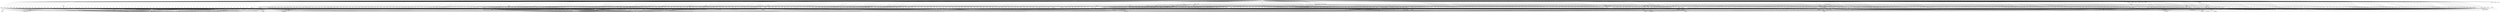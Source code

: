 // Induction Graph of ./tests/intel007
digraph{
  Prop -> 27385
  Prop -> 27013
  Prop -> 27554
  Prop -> 27537
  Prop -> 26917
  Prop -> 26890
  Prop -> 27093
  Prop -> 27436
  Prop -> 26655
  Prop -> 27474
  Prop -> 27590
  Prop -> 26693
  Prop -> 26986
  Prop -> 27160
  Prop -> 27165
  Prop -> 27538
  Prop -> 26674
  Prop -> 27487
  Prop -> 27356
  Prop -> 26893
  Prop -> 27218
  Prop -> 26869
  Prop -> 27461
  Prop -> 27261
  Prop -> 26974
  Prop -> 26515
  Prop -> 27264
  Prop -> 26967
  Prop -> 26904
  Prop -> 27584
  Prop -> 26638
  Prop -> 27292
  Prop -> 27449
  Prop -> 27280
  Prop -> 27542
  Prop -> 27226
  Prop -> 26749
  Prop -> 26833
  Prop -> 27143
  Prop -> 26977
  Prop -> 27035
  Prop -> 27263
  Prop -> 26804
  Prop -> 27419
  Prop -> 27202
  Prop -> 27424
  Prop -> 27285
  Prop -> 27398
  Prop -> 27296
  Prop -> 27576
  Prop -> 27457
  Prop -> 26667
  Prop -> 26809
  Prop -> 27386
  Prop -> 26671
  Prop -> 26810
  Prop -> 26936
  Prop -> 27123
  Prop -> 26524
  Prop -> 27000
  Prop -> 27249
  Prop -> 27063
  Prop -> 27477
  Prop -> 27408
  Prop -> 26825
  Prop -> 27032
  Prop -> 27245
  Prop -> 27209
  Prop -> 27588
  Prop -> 27108
  Prop -> 26921
  Prop -> 26510
  Prop -> 27065
  Prop -> 27079
  Prop -> 27348
  Prop -> 26517
  Prop -> 27283
  Prop -> 27053
  Prop -> 26791
  Prop -> 26681
  Prop -> 27171
  Prop -> 27216
  Prop -> 27405
  Prop -> 26841
  Prop -> 26830
  Prop -> 27132
  Prop -> 27197
  Prop -> 27416
  Prop -> 27088
  Prop -> 27586
  Prop -> 27552
  Prop -> 26790
  Prop -> 26822
  Prop -> 27446
  Prop -> 27124
  Prop -> 26656
  Prop -> 27541
  Prop -> 26863
  Prop -> 26859
  Prop -> 27146
  Prop -> 27206
  Prop -> 27248
  Prop -> 27100
  Prop -> 27528
  Prop -> 27286
  Prop -> 27430
  Prop -> 26754
  Prop -> 27215
  Prop -> 26935
  Prop -> 26984
  Prop -> 26516
  Prop -> 27161
  Prop -> 27126
  Prop -> 26814
  Prop -> 26722
  Prop -> 27038
  Prop -> 27048
  Prop -> 27072
  Prop -> 27572
  Prop -> 27444
  Prop -> 27303
  Prop -> 27464
  Prop -> 27074
  Prop -> 27227
  Prop -> 26714
  Prop -> 27178
  Prop -> 26806
  Prop -> 27467
  Prop -> 27240
  Prop -> 27391
  Prop -> 27027
  Prop -> 26907
  Prop -> 27045
  Prop -> 27483
  Prop -> 26710
  Prop -> 27355
  Prop -> 27185
  Prop -> 26911
  Prop -> 27518
  Prop -> 27234
  Prop -> 27397
  Prop -> 27189
  Prop -> 26980
  Prop -> 27471
  Prop -> 27169
  Prop -> 27269
  Prop -> 27236
  Prop -> 27029
  Prop -> 26792
  Prop -> 26713
  Prop -> 27378
  Prop -> 27282
  Prop -> 27007
  Prop -> 26985
  Prop -> 26850
  Prop -> 26691
  Prop -> 27005
  Prop -> 27289
  Prop -> 27420
  Prop -> 26755
  Prop -> 27256
  Prop -> 26683
  Prop -> 27578
  Prop -> 26934
  Prop -> 27095
  Prop -> 26854
  Prop -> 27039
  Prop -> 27488
  Prop -> 26783
  Prop -> 26930
  Prop -> 26913
  Prop -> 27086
  Prop -> 27135
  Prop -> 27254
  Prop -> 26846
  Prop -> 26645
  Prop -> 26794
  Prop -> 27412
  Prop -> 27561
  Prop -> 26774
  Prop -> 26523
  Prop -> 26782
  Prop -> 27472
  Prop -> 27183
  Prop -> 26729
  Prop -> 27527
  Prop -> 27258
  Prop -> 27180
  Prop -> 26995
  Prop -> 27423
  Prop -> 26696
  Prop -> 27551
  Prop -> 26703
  Prop -> 27187
  Prop -> 26641
  Prop -> 26666
  Prop -> 26665
  Prop -> 26625
  Prop -> 26915
  Prop -> 27221
  Prop -> 27468
  Prop -> 27064
  Prop -> 26721
  Prop -> 27014
  Prop -> 27454
  Prop -> 26744
  Prop -> 26826
  Prop -> 27104
  Prop -> 27591
  Prop -> 26862
  Prop -> 26999
  Prop -> 27360
  Prop -> 27383
  Prop -> 26811
  Prop -> 27363
  Prop -> 26679
  Prop -> 26868
  Prop -> 26750
  Prop -> 26643
  Prop -> 27176
  Prop -> 27049
  Prop -> 27394
  Prop -> 27011
  Prop -> 27582
  Prop -> 26938
  Prop -> 26896
  Prop -> 26650
  Prop -> 26509
  Prop -> 26770
  Prop -> 26518
  Prop -> 26910
  Prop -> 27443
  Prop -> 27252
  Prop -> 27041
  Prop -> 27127
  Prop -> 26520
  Prop -> 27101
  Prop -> 27119
  Prop -> 27392
  Prop -> 27304
  Prop -> 27015
  Prop -> 26669
  Prop -> 27558
  Prop -> 26788
  Prop -> 26772
  Prop -> 27354
  Prop -> 27465
  Prop -> 26829
  Prop -> 26716
  Prop -> 27410
  Prop -> 27517
  Prop -> 26759
  Prop -> 27077
  Prop -> 27147
  Prop -> 26942
  Prop -> 26879
  Prop -> 27222
  Prop -> 26705
  Prop -> 26819
  Prop -> 27411
  Prop -> 27111
  Prop -> 27273
  Prop -> 26948
  Prop -> 26805
  Prop -> 26960
  Prop -> 26920
  Prop -> 27140
  Prop -> 27157
  Prop -> 27186
  Prop -> 27401
  Prop -> 26504
  Prop -> 27274
  Prop -> 26959
  Prop -> 27426
  Prop -> 26632
  Prop -> 27047
  Prop -> 27351
  Prop -> 26778
  Prop -> 27268
  Prop -> 26981
  Prop -> 27358
  Prop -> 27375
  Prop -> 26726
  Prop -> 27141
  Prop -> 27421
  Prop -> 27266
  Prop -> 26639
  Prop -> 26997
  Prop -> 27233
  Prop -> 27175
  Prop -> 27205
  Prop -> 27154
  Prop -> 26771
  Prop -> 26677
  Prop -> 27476
  Prop -> 27214
  Prop -> 27400
  Prop -> 27033
  Prop -> 26852
  Prop -> 27231
  Prop -> 26718
  Prop -> 26834
  Prop -> 27109
  Prop -> 26872
  Prop -> 26662
  Prop -> 26812
  Prop -> 27195
  Prop -> 27442
  Prop -> 27566
  Prop -> 27242
  Prop -> 27369
  Prop -> 27427
  Prop -> 26496
  Prop -> 26751
  Prop -> 27583
  Prop -> 27406
  Prop -> 26958
  Prop -> 26695
  Prop -> 27122
  Prop -> 26966
  Prop -> 27194
  Prop -> 26848
  Prop -> 27184
  Prop -> 27155
  Prop -> 27230
  Prop -> 27050
  Prop -> 26789
  Prop -> 26684
  Prop -> 27057
  Prop -> 27481
  Prop -> 27043
  Prop -> 27276
  Prop -> 26644
  Prop -> 26723
  Prop -> 26745
  Prop -> 26882
  Prop -> 26876
  Prop -> 26781
  Prop -> 27540
  Prop -> 26989
  Prop -> 27156
  Prop -> 27417
  Prop -> 26704
  Prop -> 26824
  Prop -> 26513
  Prop -> 26971
  Prop -> 27389
  Prop -> 27152
  Prop -> 27560
  Prop -> 26699
  Prop -> 27224
  Prop -> 27456
  Prop -> 26838
  Prop -> 27121
  Prop -> 27581
  Prop -> 26891
  Prop -> 27054
  Prop -> 26900
  Prop -> 26709
  Prop -> 27567
  Prop -> 26501
  Prop -> 26692
  Prop -> 26884
  Prop -> 27396
  Prop -> 27262
  Prop -> 27459
  Prop -> 26672
  Prop -> 27523
  Prop -> 26689
  Prop -> 27486
  Prop -> 27435
  Prop -> 26762
  Prop -> 26903
  Prop -> 26647
  Prop -> 27061
  Prop -> 27042
  Prop -> 26799
  Prop -> 27594
  Prop -> 26658
  Prop -> 26776
  Prop -> 26839
  Prop -> 27034
  Prop -> 26686
  Prop -> 26503
  Prop -> 26796
  Prop -> 27384
  Prop -> 26842
  Prop -> 27579
  Prop -> 26873
  Prop -> 27422
  Prop -> 26931
  Prop -> 26678
  Prop -> 27473
  Prop -> 26845
  Prop -> 27441
  Prop -> 27082
  Prop -> 27439
  Prop -> 27075
  Prop -> 27306
  Prop -> 26874
  Prop -> 26817
  Prop -> 26505
  Prop -> 26761
  Prop -> 27460
  Prop -> 27228
  Prop -> 26730
  Prop -> 26954
  Prop -> 26797
  Prop -> 27377
  Prop -> 26914
  Prop -> 26956
  Prop -> 27445
  Prop -> 27060
  Prop -> 26844
  Prop -> 27431
  Prop -> 27203
  Prop -> 27534
  Prop -> 27232
  Prop -> 27284
  Prop -> 27403
  Prop -> 27592
  Prop -> 26897
  Prop -> 27090
  Prop -> 26898
  Prop -> 26998
  Prop -> 27244
  Prop -> 27085
  Prop -> 27533
  Prop -> 26916
  Prop -> 26636
  Prop -> 27290
  Prop -> 26803
  Prop -> 26963
  Prop -> 27210
  Prop -> 27076
  Prop -> 27532
  Prop -> 27260
  Prop -> 27166
  Prop -> 26973
  Prop -> 26849
  Prop -> 27142
  Prop -> 27259
  Prop -> 26519
  Prop -> 26753
  Prop -> 27059
  Prop -> 26835
  Prop -> 27387
  Prop -> 27447
  Prop -> 27130
  Prop -> 27217
  Prop -> 27272
  Prop -> 27091
  Prop -> 27525
  Prop -> 27251
  Prop -> 27055
  Prop -> 26922
  Prop -> 27241
  Prop -> 27208
  Prop -> 27255
  Prop -> 27212
  Prop -> 27402
  Prop -> 26832
  Prop -> 26651
  Prop -> 27002
  Prop -> 27298
  Prop -> 26702
  Prop -> 27433
  Prop -> 26690
  Prop -> 27115
  Prop -> 27409
  Prop -> 27159
  Prop -> 27174
  Prop -> 27414
  Prop -> 26801
  Prop -> 26743
  Prop -> 26836
  Prop -> 27374
  Prop -> 27016
  Prop -> 27066
  Prop -> 27450
  Prop -> 27432
  Prop -> 26827
  Prop -> 26866
  Prop -> 27168
  Prop -> 26944
  Prop -> 27018
  Prop -> 27458
  Prop -> 26864
  Prop -> 26760
  Prop -> 27589
  Prop -> 27469
  Prop -> 26853
  Prop -> 26941
  Prop -> 26943
  Prop -> 27084
  Prop -> 27490
  Prop -> 27103
  Prop -> 26912
  Prop -> 26939
  Prop -> 27250
  Prop -> 27470
  Prop -> 27407
  Prop -> 27170
  Prop -> 27190
  Prop -> 27372
  Prop -> 26737
  Prop -> 27288
  Prop -> 27037
  Prop -> 26784
  Prop -> 27012
  Prop -> 26840
  Prop -> 27200
  Prop -> 27535
  Prop -> 27479
  Prop -> 27125
  Prop -> 27113
  Prop -> 26701
  Prop -> 27145
  Prop -> 26953
  Prop -> 27068
  Prop -> 26927
  Prop -> 27107
  Prop -> 26968
  Prop -> 27580
  Prop -> 26878
  Prop -> 27413
  Prop -> 26500
  Prop -> 26748
  Prop -> 27163
  Prop -> 26756
  Prop -> 26875
  Prop -> 27105
  Prop -> 27370
  Prop -> 26642
  Prop -> 27344
  Prop -> 27211
  Prop -> 26687
  Prop -> 27569
  Prop -> 26899
  Prop -> 26976
  Prop -> 27491
  Prop -> 27071
  Prop -> 27345
  Prop -> 26768
  Prop -> 27081
  Prop -> 26668
  Prop -> 26946
  Prop -> 26883
  Prop -> 26902
  Prop -> 27026
  Prop -> 26867
  Prop -> 27393
  Prop -> 27462
  Prop -> 27229
  Prop -> 27092
  Prop -> 27451
  Prop -> 26820
  Prop -> 27395
  Prop -> 27475
  Prop -> 27493
  Prop -> 27238
  Prop -> 26851
  Prop -> 26871
  Prop -> 27128
  Prop -> 26747
  Prop -> 27388
  Prop -> 26978
  Prop -> 26933
  Prop -> 27204
  Prop -> 26512
  Prop -> 27199
  Prop -> 26979
  Prop -> 26764
  Prop -> 26786
  Prop -> 27434
  Prop -> 26511
  Prop -> 26661
  Prop -> 26521
  Prop -> 26712
  Prop -> 26880
  Prop -> 27062
  Prop -> 26949
  Prop -> 26865
  Prop -> 26720
  Prop -> 26909
  Prop -> 27478
  Prop -> 27526
  Prop -> 26633
  Prop -> 26727
  Prop -> 27548
  Prop -> 27137
  Prop -> 27028
  Prop -> 27164
  Prop -> 27021
  Prop -> 27271
  Prop -> 26724
  Prop -> 26736
  Prop -> 27219
  Prop -> 27058
  Prop -> 27300
  Prop -> 26858
  Prop -> 26926
  Prop -> 27380
  Prop -> 26982
  Prop -> 27196
  Prop -> 27429
  Prop -> 27040
  Prop -> 27118
  Prop -> 26728
  Prop -> 26818
  Prop -> 26653
  Prop -> 27466
  Prop -> 27574
  Prop -> 27172
  Prop -> 27390
  Prop -> 27158
  Prop -> 27520
  Prop -> 27129
  Prop -> 26765
  Prop -> 27529
  Prop -> 27404
  Prop -> 27017
  Prop -> 27148
  Prop -> 26738
  Prop -> 27198
  Prop -> 27278
  Prop -> 26525
  Prop -> 27291
  Prop -> 27257
  Prop -> 27559
  Prop -> 27367
  Prop -> 27415
  Prop -> 27455
  Prop -> 27428
  Prop -> 27376
  Prop -> 26742
  Prop -> 26991
  Prop -> 26499
  Prop -> 27220
  Prop -> 26987
  Prop -> 27247
  Prop -> 27025
  Prop -> 27381
  Prop -> 26800
  Prop -> 27056
  Prop -> 26888
  Prop -> 26706
  Prop -> 26495
  Prop -> 27134
  Prop -> 26996
  Prop -> 27438
  Prop -> 27287
  Prop -> 27177
  Prop -> 27024
  Prop -> 26663
  Prop -> 26654
  Prop -> 26847
  Prop -> 27023
  Prop -> 27440
  Prop -> 26507
  Prop -> 27571
  Prop -> 26807
  Prop -> 27114
  Prop -> 27031
  Prop -> 26508
  Prop -> 26731
  Prop -> 26970
  Prop -> 26828
  Prop -> 27265
  Prop -> 27399
  Prop -> 26945
  Prop -> 26856
  Prop -> 27192
  Prop -> 27149
  Prop -> 27070
  Prop -> 27080
  Prop -> 26793
  Prop -> 27418
  Prop -> 27281
  Prop -> 27253
  Prop -> 26652
  Prop -> 26711
  Prop -> 27463
  Prop -> 27452
  Prop -> 26649
  Prop -> 26739
  Prop -> 27099
  Prop -> 26972
  Prop -> 27036
  Prop -> 27489
  Prop -> 27144
  Prop -> 27151
  Prop -> 27530
  Prop -> 26626
  Prop -> 26740
  Prop -> 27437
  Prop -> 27102
  Prop -> 27293
  Prop -> 26965
  Prop -> 27482
  Prop -> 26813
  Prop -> 27553
  Prop -> 26660
  Prop -> 27373
  Prop -> 26734
  Prop -> 27162
  Prop -> 27213
  Prop -> 26725
  Prop -> 27087
  Prop -> 27352
  Prop -> 27515
  Prop -> 26919
  Prop -> 27096
  Prop -> 27350
  Prop -> 27568
  Prop -> 26923
  Prop -> 27067
  Prop -> 27110
  Prop -> 27349
  Prop -> 26715
  Prop -> 27237
  Prop -> 26924
  Prop -> 26947
  Prop -> 27480
  Prop -> 26685
  Prop -> 27485
  Prop -> 26857
  Prop -> 27117
  Prop -> 27150
  Prop -> 26950
  Prop -> 26925
  Prop -> 27379
  Prop -> 27193
  Prop -> 26932
  Prop -> 27425
  Prop -> 26697
  Prop -> 27246
  Prop -> 27277
  Prop -> 27294
  Prop -> 26497
  Prop -> 27106
  Prop -> 27022
  Prop -> 27357
  Prop -> 27019
  Prop -> 27046
  Prop -> 26918
  Prop -> 27139
  Prop -> 26961
  Prop -> 27207
  Prop -> 26929
  Prop -> 27020
  Prop -> 26732
  Prop -> 27484
  Prop -> 27006
  Prop -> 27366
  Prop -> 26680
  Prop -> 26881
  Prop -> 27371
  Prop -> 27453
  Prop -> 27133
  Prop -> 27201
  Prop -> 26675
  Prop -> 26624
  Prop -> 27051
  Prop -> 26769
  Prop -> 27382
  Prop -> 26860
  Prop -> 26886
  Prop -> 27182
  Prop -> 26657
  Prop -> 27516
  Prop -> 27173
  Prop -> 26673
  Prop -> 26937
  Prop -> 27225
  Prop -> 27094
  Prop -> 27181
  Prop -> 27346
  Prop -> 26526
  Prop -> 27307
  Prop -> 27521
  Prop -> 27353
  Prop -> 27188
  Prop -> 26698
  Prop -> 26951
  Prop -> 26798
  Prop -> 26766
  Prop -> 26502
  Prop -> 26962
  Prop -> 27153
  Prop -> 26777
  Prop -> 27083
  Prop -> 27359
  Prop -> 27270
  Prop -> 27539
  Prop -> 26823
  Prop -> 26994
  Prop -> 26887
  Prop -> 26694
  Prop -> 26964
  Prop -> 27448
  27385 -> 27385
  27385 -> 26468
  27385 -> 26482
  27385 -> 27513
  27385 -> 26471
  27385 -> 26481
  27385 -> 26492
  27385 -> 26486
  27385 -> 27326
  27013 -> 27013
  27013 -> 26493
  27013 -> 26483
  27013 -> 26470
  27013 -> 26480
  27554 -> 26473
  27554 -> 26468
  27554 -> 27554
  27554 -> 26471
  27554 -> 26482
  27554 -> 27509
  27554 -> 26486
  27554 -> 27322
  27554 -> 26484
  27537 -> 27525
  27537 -> 27537
  26917 -> 26473
  26917 -> 26482
  26917 -> 26471
  26917 -> 26917
  26917 -> 26484
  26890 -> 26890
  26890 -> 26472
  26890 -> 26483
  26890 -> 27279
  26890 -> 26470
  26890 -> 26484
  27093 -> 27093
  27093 -> 26470
  27093 -> 26483
  27436 -> 26468
  27436 -> 26487
  27436 -> 26493
  27436 -> 26483
  27436 -> 27436
  27436 -> 26470
  27436 -> 27327
  27436 -> 26480
  27436 -> 27514
  26655 -> 26472
  26655 -> 26483
  26655 -> 27279
  26655 -> 26470
  26655 -> 26655
  26655 -> 26484
  27474 -> 26468
  27474 -> 26487
  27474 -> 27474
  27474 -> 26493
  27474 -> 26483
  27474 -> 26470
  27474 -> 27327
  27474 -> 26480
  27474 -> 27514
  27590 -> 27590
  27590 -> 27579
  26693 -> 26485
  26693 -> 26693
  26693 -> 26472
  26693 -> 26483
  26693 -> 26470
  26986 -> 26473
  26986 -> 26482
  26986 -> 26471
  26986 -> 26986
  26986 -> 26484
  27160 -> 26482
  27160 -> 26471
  27160 -> 27160
  27165 -> 26482
  27165 -> 26471
  27165 -> 27165
  27165 -> 26492
  27165 -> 26481
  27538 -> 27526
  27538 -> 27538
  26674 -> 26473
  26674 -> 26482
  26674 -> 26471
  26674 -> 26674
  26674 -> 26484
  27487 -> 26468
  27487 -> 27513
  27487 -> 26481
  27487 -> 26492
  27487 -> 26483
  27487 -> 26486
  27487 -> 27487
  27487 -> 26470
  27487 -> 27326
  27356 -> 26485
  27356 -> 26468
  27356 -> 26487
  27356 -> 27508
  27356 -> 26472
  27356 -> 26483
  27356 -> 26470
  27356 -> 27356
  27356 -> 27321
  26893 -> 26485
  26893 -> 26472
  26893 -> 26483
  26893 -> 26470
  26893 -> 26893
  27218 -> 26493
  27218 -> 26483
  27218 -> 26470
  27218 -> 27218
  27218 -> 26480
  26869 -> 26482
  26869 -> 26471
  26869 -> 26472
  26869 -> 27279
  26869 -> 26869
  26869 -> 26484
  27461 -> 27461
  27461 -> 26468
  27461 -> 26482
  27461 -> 27513
  27461 -> 26471
  27461 -> 26481
  27461 -> 26492
  27461 -> 26486
  27461 -> 27326
  27261 -> 26482
  27261 -> 26471
  27261 -> 27261
  27261 -> 26492
  27261 -> 26481
  26974 -> 26473
  26974 -> 26482
  26974 -> 26974
  26974 -> 26471
  26974 -> 26484
  26515 -> 26468
  26515 -> 26515
  26515 -> 26492
  26515 -> 27504
  26515 -> 26486
  26515 -> 27317
  26515 -> 26481
  27264 -> 26471
  27264 -> 26482
  27264 -> 27264
  26967 -> 26485
  26967 -> 26967
  26967 -> 26472
  26967 -> 26483
  26967 -> 26470
  26904 -> 26485
  26904 -> 26904
  26904 -> 26472
  26904 -> 26483
  26904 -> 26470
  27584 -> 26624
  27584 -> 27584
  27584 -> 27574
  26638 -> 26485
  26638 -> 26638
  26638 -> 26472
  26638 -> 26483
  26638 -> 26470
  27292 -> 26473
  27292 -> 27292
  27292 -> 26484
  27449 -> 26468
  27449 -> 26482
  27449 -> 26471
  27449 -> 27513
  27449 -> 26481
  27449 -> 27449
  27449 -> 26492
  27449 -> 26486
  27449 -> 27326
  27280 -> 27279
  27280 -> 27280
  27542 -> 26624
  27542 -> 27520
  27542 -> 26495
  27542 -> 27542
  27226 -> 26493
  27226 -> 26483
  27226 -> 26470
  27226 -> 27226
  27226 -> 26480
  26749 -> 26473
  26749 -> 26482
  26749 -> 26471
  26749 -> 26749
  26749 -> 26484
  26833 -> 26482
  26833 -> 26833
  26833 -> 26471
  27143 -> 27143
  27143 -> 26470
  27143 -> 26483
  26977 -> 26471
  26977 -> 26482
  26977 -> 26977
  27035 -> 26485
  27035 -> 26472
  27035 -> 27035
  27035 -> 26483
  27035 -> 26470
  27263 -> 27263
  27263 -> 26470
  27263 -> 26483
  26804 -> 26473
  26804 -> 26483
  26804 -> 26804
  26804 -> 26470
  26804 -> 26484
  27419 -> 26468
  27419 -> 26482
  27419 -> 26471
  27419 -> 27513
  27419 -> 26481
  27419 -> 26492
  27419 -> 27419
  27419 -> 26486
  27419 -> 27326
  27202 -> 26493
  27202 -> 26483
  27202 -> 27202
  27202 -> 26470
  27202 -> 26480
  27424 -> 26468
  27424 -> 26487
  27424 -> 26493
  27424 -> 26483
  27424 -> 26470
  27424 -> 27424
  27424 -> 27327
  27424 -> 26480
  27424 -> 27514
  27285 -> 26473
  27285 -> 27285
  27285 -> 26484
  27398 -> 26468
  27398 -> 26487
  27398 -> 26493
  27398 -> 26483
  27398 -> 26470
  27398 -> 27327
  27398 -> 27398
  27398 -> 26480
  27398 -> 27514
  27296 -> 27296
  27296 -> 26476
  27296 -> 26489
  27576 -> 26485
  27576 -> 26468
  27576 -> 27576
  27576 -> 26487
  27576 -> 27508
  27576 -> 26472
  27576 -> 26483
  27576 -> 27589
  27576 -> 26470
  27576 -> 27321
  27457 -> 26468
  27457 -> 26482
  27457 -> 26471
  27457 -> 27513
  27457 -> 27457
  27457 -> 26481
  27457 -> 26492
  27457 -> 26486
  27457 -> 27326
  26667 -> 26473
  26667 -> 26667
  26667 -> 26483
  26667 -> 26470
  26667 -> 26484
  26809 -> 26485
  26809 -> 26809
  26809 -> 26472
  26809 -> 26483
  26809 -> 26470
  27386 -> 26468
  27386 -> 26487
  27386 -> 26493
  27386 -> 27386
  27386 -> 26483
  27386 -> 26470
  27386 -> 27327
  27386 -> 26480
  27386 -> 27514
  26671 -> 26485
  26671 -> 26472
  26671 -> 26671
  26671 -> 26483
  26671 -> 26470
  26810 -> 26482
  26810 -> 26810
  26810 -> 26471
  26936 -> 26482
  26936 -> 26471
  26936 -> 26936
  27123 -> 27123
  27123 -> 26470
  27123 -> 26483
  26524 -> 26468
  26524 -> 26487
  26524 -> 26493
  26524 -> 26524
  26524 -> 27503
  26524 -> 26480
  26524 -> 27316
  27000 -> 26489
  27000 -> 26483
  27000 -> 26470
  27000 -> 27000
  27000 -> 26476
  27249 -> 26482
  27249 -> 26471
  27249 -> 26492
  27249 -> 27249
  27249 -> 26481
  27063 -> 27063
  27063 -> 26482
  27063 -> 26471
  27063 -> 26492
  27063 -> 26481
  27477 -> 27477
  27477 -> 26468
  27477 -> 26482
  27477 -> 26471
  27477 -> 27513
  27477 -> 26481
  27477 -> 26492
  27477 -> 26486
  27477 -> 27326
  27408 -> 27408
  27408 -> 26468
  27408 -> 26487
  27408 -> 26471
  27408 -> 26482
  27408 -> 26493
  27408 -> 27327
  27408 -> 26480
  27408 -> 27514
  26825 -> 26470
  26825 -> 26825
  26825 -> 26483
  27032 -> 27032
  27032 -> 26482
  27032 -> 26471
  27032 -> 26492
  27032 -> 26481
  27245 -> 27245
  27245 -> 26492
  27245 -> 26483
  27245 -> 26470
  27245 -> 26481
  27209 -> 26482
  27209 -> 26471
  27209 -> 27209
  27209 -> 26492
  27209 -> 26481
  27588 -> 27588
  27588 -> 26996
  27588 -> 27572
  27108 -> 27108
  27108 -> 26482
  27108 -> 26471
  26921 -> 26473
  26921 -> 26482
  26921 -> 26471
  26921 -> 26921
  26921 -> 26484
  26510 -> 26468
  26510 -> 26487
  26510 -> 26493
  26510 -> 26510
  26510 -> 27503
  26510 -> 26480
  26510 -> 27316
  27065 -> 26470
  27065 -> 26483
  27065 -> 27065
  27079 -> 26482
  27079 -> 26471
  27079 -> 26492
  27079 -> 27079
  27079 -> 26481
  27348 -> 26473
  27348 -> 26468
  27348 -> 26482
  27348 -> 26471
  27348 -> 27348
  27348 -> 27509
  27348 -> 26486
  27348 -> 27322
  27348 -> 26484
  26517 -> 26468
  26517 -> 26492
  26517 -> 27504
  26517 -> 26486
  26517 -> 26517
  26517 -> 27317
  26517 -> 26481
  27283 -> 27279
  27283 -> 27283
  27053 -> 26470
  27053 -> 26483
  27053 -> 27053
  26791 -> 26791
  26791 -> 26470
  26791 -> 26483
  26681 -> 26485
  26681 -> 26472
  26681 -> 26483
  26681 -> 26470
  26681 -> 26681
  27171 -> 26470
  27171 -> 26483
  27171 -> 27171
  27216 -> 26482
  27216 -> 26471
  27216 -> 27216
  27405 -> 27405
  27405 -> 26468
  27405 -> 26482
  27405 -> 27513
  27405 -> 26471
  27405 -> 26481
  27405 -> 26492
  27405 -> 26486
  27405 -> 27326
  26841 -> 26485
  26841 -> 26841
  26841 -> 26472
  26841 -> 26483
  26841 -> 26470
  26830 -> 26473
  26830 -> 26830
  26830 -> 26482
  26830 -> 26471
  26830 -> 26484
  27132 -> 27132
  27132 -> 26471
  27132 -> 26482
  27197 -> 26482
  27197 -> 27197
  27197 -> 26471
  27197 -> 26492
  27197 -> 26481
  27416 -> 26468
  27416 -> 26487
  27416 -> 27416
  27416 -> 26493
  27416 -> 26483
  27416 -> 26470
  27416 -> 27327
  27416 -> 26480
  27416 -> 27514
  27088 -> 26493
  27088 -> 27088
  27088 -> 26483
  27088 -> 26470
  27088 -> 26480
  27586 -> 27586
  27586 -> 27571
  27552 -> 26485
  27552 -> 26468
  27552 -> 26487
  27552 -> 26472
  27552 -> 26483
  27552 -> 27323
  27552 -> 27552
  27552 -> 26470
  27552 -> 27510
  26790 -> 26473
  26790 -> 26482
  26790 -> 26471
  26790 -> 26790
  26790 -> 26484
  26822 -> 26473
  26822 -> 26822
  26822 -> 26482
  26822 -> 26471
  26822 -> 26484
  27446 -> 26468
  27446 -> 27446
  27446 -> 26487
  27446 -> 26493
  27446 -> 26483
  27446 -> 26470
  27446 -> 27327
  27446 -> 26480
  27446 -> 27514
  27124 -> 26482
  27124 -> 27124
  27124 -> 26471
  26656 -> 26485
  26656 -> 26482
  26656 -> 26471
  26656 -> 26656
  26656 -> 26472
  27541 -> 27541
  27541 -> 26624
  27541 -> 27516
  26863 -> 26863
  26863 -> 26482
  26863 -> 26471
  26859 -> 26473
  26859 -> 26482
  26859 -> 26471
  26859 -> 26859
  26859 -> 26484
  27146 -> 27146
  27146 -> 26493
  27146 -> 26483
  27146 -> 26470
  27146 -> 26480
  27206 -> 27206
  27206 -> 26493
  27206 -> 26483
  27206 -> 26470
  27206 -> 26480
  27248 -> 26482
  27248 -> 27248
  27248 -> 26471
  27100 -> 26492
  27100 -> 26483
  27100 -> 26470
  27100 -> 27100
  27100 -> 26481
  27528 -> 26468
  27528 -> 26487
  27528 -> 26493
  27528 -> 26483
  27528 -> 26470
  27528 -> 26480
  27528 -> 27327
  27528 -> 27540
  27528 -> 27528
  27528 -> 27514
  27286 -> 27286
  27286 -> 27279
  27430 -> 27430
  27430 -> 26468
  27430 -> 26487
  27430 -> 26493
  27430 -> 26483
  27430 -> 26470
  27430 -> 27327
  27430 -> 26480
  27430 -> 27514
  26754 -> 26485
  26754 -> 26473
  26754 -> 26754
  26754 -> 26482
  26754 -> 26471
  26754 -> 27279
  27215 -> 26470
  27215 -> 27215
  27215 -> 26483
  26935 -> 26935
  26935 -> 26472
  26935 -> 26483
  26935 -> 27279
  26935 -> 26470
  26935 -> 26484
  26984 -> 26473
  26984 -> 26482
  26984 -> 26471
  26984 -> 26984
  26984 -> 26484
  26516 -> 26468
  26516 -> 26487
  26516 -> 26493
  26516 -> 26516
  26516 -> 27503
  26516 -> 26480
  26516 -> 27316
  27161 -> 26482
  27161 -> 26471
  27161 -> 26492
  27161 -> 27161
  27161 -> 26481
  27126 -> 26493
  27126 -> 26483
  27126 -> 26470
  27126 -> 27126
  27126 -> 26480
  26814 -> 26814
  26814 -> 26470
  26814 -> 26483
  26722 -> 26473
  26722 -> 26482
  26722 -> 26471
  26722 -> 26484
  26722 -> 26722
  27038 -> 26473
  27038 -> 27038
  27038 -> 26482
  27038 -> 26471
  27038 -> 26484
  27048 -> 26473
  27048 -> 27048
  27048 -> 26483
  27048 -> 26470
  27048 -> 26484
  27072 -> 27072
  27072 -> 26493
  27072 -> 26483
  27072 -> 26470
  27072 -> 26480
  27572 -> 26992
  27572 -> 26473
  27572 -> 27588
  27572 -> 26468
  27572 -> 27572
  27572 -> 26483
  27572 -> 27509
  27572 -> 26486
  27572 -> 27322
  27572 -> 26470
  27572 -> 26484
  27444 -> 26468
  27444 -> 26487
  27444 -> 27444
  27444 -> 26493
  27444 -> 26483
  27444 -> 26470
  27444 -> 27327
  27444 -> 26480
  27444 -> 27514
  27303 -> 26624
  27303 -> 26487
  27303 -> 27303
  27303 -> 27499
  27303 -> 26472
  27303 -> 27323
  27303 -> 27279
  27303 -> 27312
  27303 -> 27510
  27464 -> 26468
  27464 -> 26487
  27464 -> 27464
  27464 -> 26493
  27464 -> 26483
  27464 -> 26470
  27464 -> 27327
  27464 -> 26480
  27464 -> 27514
  27074 -> 27074
  27074 -> 26482
  27074 -> 26471
  27227 -> 26470
  27227 -> 27227
  27227 -> 26483
  26714 -> 26473
  26714 -> 26482
  26714 -> 26471
  26714 -> 26714
  26714 -> 26484
  27178 -> 26493
  27178 -> 26483
  27178 -> 26470
  27178 -> 27178
  27178 -> 26480
  26806 -> 26473
  26806 -> 26483
  26806 -> 26470
  26806 -> 26806
  26806 -> 26484
  27467 -> 26468
  27467 -> 26482
  27467 -> 27513
  27467 -> 26471
  27467 -> 26481
  27467 -> 26492
  27467 -> 26486
  27467 -> 27467
  27467 -> 27326
  27240 -> 26482
  27240 -> 27240
  27240 -> 26471
  27391 -> 26468
  27391 -> 27513
  27391 -> 26481
  27391 -> 26492
  27391 -> 26483
  27391 -> 26486
  27391 -> 26470
  27391 -> 27391
  27391 -> 27326
  27027 -> 27027
  27027 -> 26482
  27027 -> 26471
  26907 -> 26485
  26907 -> 26472
  26907 -> 26483
  26907 -> 26470
  26907 -> 26907
  27045 -> 26485
  27045 -> 27045
  27045 -> 26472
  27045 -> 26483
  27045 -> 26470
  27483 -> 27483
  27483 -> 26468
  27483 -> 26482
  27483 -> 27513
  27483 -> 26471
  27483 -> 26481
  27483 -> 26492
  27483 -> 26486
  27483 -> 27326
  26710 -> 26473
  26710 -> 26482
  26710 -> 26471
  26710 -> 26710
  26710 -> 26484
  27355 -> 26485
  27355 -> 26468
  27355 -> 26487
  27355 -> 27508
  27355 -> 26472
  27355 -> 26483
  27355 -> 27355
  27355 -> 26470
  27355 -> 27321
  27185 -> 26482
  27185 -> 26471
  27185 -> 26492
  27185 -> 27185
  27185 -> 26481
  26911 -> 26473
  26911 -> 26482
  26911 -> 26471
  26911 -> 26911
  26911 -> 26484
  27518 -> 26485
  27518 -> 26468
  27518 -> 26487
  27518 -> 27301
  27518 -> 26472
  27518 -> 27532
  27518 -> 26483
  27518 -> 27323
  27518 -> 26470
  27518 -> 27510
  27518 -> 27518
  27234 -> 26493
  27234 -> 26483
  27234 -> 26470
  27234 -> 26480
  27234 -> 27234
  27397 -> 26468
  27397 -> 26482
  27397 -> 26471
  27397 -> 27513
  27397 -> 27397
  27397 -> 26481
  27397 -> 26492
  27397 -> 26486
  27397 -> 27326
  27189 -> 26482
  27189 -> 26471
  27189 -> 27189
  27189 -> 26492
  27189 -> 26481
  26980 -> 26473
  26980 -> 26482
  26980 -> 26471
  26980 -> 26980
  26980 -> 26484
  27471 -> 26468
  27471 -> 27513
  27471 -> 26481
  27471 -> 27471
  27471 -> 26492
  27471 -> 26483
  27471 -> 26486
  27471 -> 26470
  27471 -> 27326
  27169 -> 26492
  27169 -> 27169
  27169 -> 26483
  27169 -> 26470
  27169 -> 26481
  27269 -> 26482
  27269 -> 26471
  27269 -> 26492
  27269 -> 27269
  27269 -> 26481
  27236 -> 26471
  27236 -> 27236
  27236 -> 26482
  27029 -> 27029
  27029 -> 26493
  27029 -> 26483
  27029 -> 26470
  27029 -> 26480
  26792 -> 26472
  26792 -> 26483
  26792 -> 26792
  26792 -> 27279
  26792 -> 26470
  26792 -> 26484
  26713 -> 26482
  26713 -> 26713
  26713 -> 26471
  27378 -> 26468
  27378 -> 27513
  27378 -> 26481
  27378 -> 26492
  27378 -> 26483
  27378 -> 26486
  27378 -> 26470
  27378 -> 27378
  27378 -> 27326
  27282 -> 27282
  27282 -> 27279
  27007 -> 26482
  27007 -> 26471
  27007 -> 26493
  27007 -> 26480
  27007 -> 27007
  26985 -> 26985
  26985 -> 26482
  26985 -> 26471
  26985 -> 26472
  26985 -> 27279
  26985 -> 26484
  26850 -> 26850
  26850 -> 26472
  26850 -> 26483
  26850 -> 27279
  26850 -> 26470
  26850 -> 26484
  26691 -> 26482
  26691 -> 26691
  26691 -> 26471
  27005 -> 26471
  27005 -> 26482
  27005 -> 27005
  27289 -> 26473
  27289 -> 27289
  27289 -> 26484
  27420 -> 26468
  27420 -> 27513
  27420 -> 26481
  27420 -> 26492
  27420 -> 27420
  27420 -> 26483
  27420 -> 26486
  27420 -> 26470
  27420 -> 27326
  26755 -> 26473
  26755 -> 26482
  26755 -> 26471
  26755 -> 26755
  26755 -> 26484
  27256 -> 26471
  27256 -> 26482
  27256 -> 27256
  26683 -> 26472
  26683 -> 26483
  26683 -> 26683
  26683 -> 27279
  26683 -> 26470
  26683 -> 26484
  27578 -> 26485
  27578 -> 26468
  27578 -> 26487
  27578 -> 26471
  27578 -> 26988
  27578 -> 26482
  27578 -> 27508
  27578 -> 26472
  27578 -> 27578
  27578 -> 26983
  27578 -> 27321
  27578 -> 27592
  26934 -> 26470
  26934 -> 26934
  26934 -> 26483
  27095 -> 26482
  27095 -> 26471
  27095 -> 26492
  27095 -> 27095
  27095 -> 26481
  26854 -> 26473
  26854 -> 26482
  26854 -> 26471
  26854 -> 26854
  26854 -> 26484
  27039 -> 26473
  27039 -> 27039
  27039 -> 26482
  27039 -> 26471
  27039 -> 26484
  27488 -> 26468
  27488 -> 26487
  27488 -> 27488
  27488 -> 26493
  27488 -> 26483
  27488 -> 26470
  27488 -> 27327
  27488 -> 26480
  27488 -> 27514
  26783 -> 26473
  26783 -> 26482
  26783 -> 26471
  26783 -> 26783
  26783 -> 26484
  26930 -> 26930
  26930 -> 26482
  26930 -> 26471
  26913 -> 26485
  26913 -> 26913
  26913 -> 26472
  26913 -> 26483
  26913 -> 26470
  27086 -> 27086
  27086 -> 26482
  27086 -> 26471
  27135 -> 26470
  27135 -> 26483
  27135 -> 27135
  27254 -> 26493
  27254 -> 26483
  27254 -> 27254
  27254 -> 26470
  27254 -> 26480
  26846 -> 26846
  26846 -> 26482
  26846 -> 26471
  26645 -> 26482
  26645 -> 26471
  26645 -> 26488
  26645 -> 26477
  26645 -> 26645
  26794 -> 26485
  26794 -> 26473
  26794 -> 26482
  26794 -> 26471
  26794 -> 27279
  26794 -> 26794
  27412 -> 26468
  27412 -> 26487
  27412 -> 26493
  27412 -> 26483
  27412 -> 26470
  27412 -> 27327
  27412 -> 27412
  27412 -> 26480
  27412 -> 27514
  27561 -> 26473
  27561 -> 26468
  27561 -> 26482
  27561 -> 26471
  27561 -> 27507
  27561 -> 27320
  27561 -> 26486
  27561 -> 27561
  27561 -> 26484
  26774 -> 26485
  26774 -> 26472
  26774 -> 26483
  26774 -> 26470
  26774 -> 26774
  26523 -> 26523
  26523 -> 26468
  26523 -> 26492
  26523 -> 27504
  26523 -> 26486
  26523 -> 27317
  26523 -> 26481
  26782 -> 26782
  26782 -> 26482
  26782 -> 26471
  27472 -> 27472
  27472 -> 26468
  27472 -> 26487
  27472 -> 26493
  27472 -> 26483
  27472 -> 26470
  27472 -> 27327
  27472 -> 26480
  27472 -> 27514
  27183 -> 26470
  27183 -> 27183
  27183 -> 26483
  26729 -> 26482
  26729 -> 26471
  26729 -> 26729
  27527 -> 26468
  27527 -> 27539
  27527 -> 26487
  27527 -> 27527
  27527 -> 26493
  27527 -> 26483
  27527 -> 26470
  27527 -> 27327
  27527 -> 26480
  27527 -> 27514
  27258 -> 27258
  27258 -> 26493
  27258 -> 26483
  27258 -> 26470
  27258 -> 26480
  27180 -> 27180
  27180 -> 26482
  27180 -> 26471
  26995 -> 26488
  26995 -> 26483
  26995 -> 26470
  26995 -> 26995
  26995 -> 26477
  27423 -> 26468
  27423 -> 26482
  27423 -> 26471
  27423 -> 27513
  27423 -> 26481
  27423 -> 26492
  27423 -> 26486
  27423 -> 27423
  27423 -> 27326
  26696 -> 26473
  26696 -> 26483
  26696 -> 26470
  26696 -> 26696
  26696 -> 26484
  27551 -> 26473
  27551 -> 26468
  27551 -> 26482
  27551 -> 26471
  27551 -> 26483
  27551 -> 27509
  27551 -> 26486
  27551 -> 27322
  27551 -> 26470
  27551 -> 27551
  27551 -> 26484
  26703 -> 26471
  26703 -> 26482
  26703 -> 26703
  27187 -> 27187
  27187 -> 26470
  27187 -> 26483
  26641 -> 26485
  26641 -> 26641
  26641 -> 26472
  26641 -> 26483
  26641 -> 26470
  26666 -> 26482
  26666 -> 26666
  26666 -> 26471
  26665 -> 26665
  26665 -> 26472
  26665 -> 26483
  26665 -> 27279
  26665 -> 26470
  26665 -> 26484
  26625 -> 27506
  26625 -> 26468
  26625 -> 26487
  26625 -> 27319
  26625 -> 26625
  26625 -> 26474
  26915 -> 26473
  26915 -> 26482
  26915 -> 26471
  26915 -> 26915
  26915 -> 26484
  27221 -> 26482
  27221 -> 26471
  27221 -> 26492
  27221 -> 27221
  27221 -> 26481
  27468 -> 26468
  27468 -> 26487
  27468 -> 26493
  27468 -> 26483
  27468 -> 27468
  27468 -> 26470
  27468 -> 27327
  27468 -> 26480
  27468 -> 27514
  27064 -> 26493
  27064 -> 26483
  27064 -> 27064
  27064 -> 26470
  27064 -> 26480
  26721 -> 26473
  26721 -> 26483
  26721 -> 26721
  26721 -> 26470
  26721 -> 26484
  27014 -> 26470
  27014 -> 27014
  27014 -> 26483
  27454 -> 26468
  27454 -> 27454
  27454 -> 26487
  27454 -> 26493
  27454 -> 26483
  27454 -> 26470
  27454 -> 27327
  27454 -> 26480
  27454 -> 27514
  26744 -> 26473
  26744 -> 26482
  26744 -> 26471
  26744 -> 26744
  26744 -> 26484
  26826 -> 26485
  26826 -> 26826
  26826 -> 26472
  26826 -> 26483
  26826 -> 26470
  27104 -> 26482
  27104 -> 27104
  27104 -> 26471
  27104 -> 26492
  27104 -> 26481
  27591 -> 27580
  27591 -> 26983
  27591 -> 27591
  27591 -> 26988
  26862 -> 26862
  26862 -> 26472
  26862 -> 26483
  26862 -> 27279
  26862 -> 26470
  26862 -> 26484
  26999 -> 26485
  26999 -> 26472
  26999 -> 26999
  26999 -> 26483
  26999 -> 26470
  27360 -> 26485
  27360 -> 26468
  27360 -> 26487
  27360 -> 26471
  27360 -> 26482
  27360 -> 27508
  27360 -> 26472
  27360 -> 27360
  27360 -> 27321
  27383 -> 26468
  27383 -> 26482
  27383 -> 26471
  27383 -> 27513
  27383 -> 26481
  27383 -> 26492
  27383 -> 26486
  27383 -> 27383
  27383 -> 27326
  26811 -> 26473
  26811 -> 26483
  26811 -> 26470
  26811 -> 26811
  26811 -> 26484
  27363 -> 26485
  27363 -> 26468
  27363 -> 26487
  27363 -> 27508
  27363 -> 26472
  27363 -> 27363
  27363 -> 26483
  27363 -> 26470
  27363 -> 27321
  26679 -> 26471
  26679 -> 26482
  26679 -> 26679
  26868 -> 26482
  26868 -> 26471
  26868 -> 26868
  26750 -> 26470
  26750 -> 26483
  26750 -> 26750
  26643 -> 26643
  26643 -> 26489
  26643 -> 26483
  26643 -> 26470
  26643 -> 26476
  27176 -> 26482
  27176 -> 26471
  27176 -> 27176
  27049 -> 26485
  27049 -> 27049
  27049 -> 26472
  27049 -> 26483
  27049 -> 26470
  27394 -> 26468
  27394 -> 26487
  27394 -> 27394
  27394 -> 26493
  27394 -> 26483
  27394 -> 26470
  27394 -> 27327
  27394 -> 26480
  27394 -> 27514
  27011 -> 26471
  27011 -> 26482
  27011 -> 27011
  27582 -> 27566
  27582 -> 27582
  26938 -> 26485
  26938 -> 26938
  26938 -> 26472
  26938 -> 26483
  26938 -> 26470
  26896 -> 26485
  26896 -> 26472
  26896 -> 26483
  26896 -> 26896
  26896 -> 26470
  26650 -> 26485
  26650 -> 26472
  26650 -> 26483
  26650 -> 26470
  26650 -> 26650
  26509 -> 26468
  26509 -> 26492
  26509 -> 27504
  26509 -> 26486
  26509 -> 27317
  26509 -> 26509
  26509 -> 26481
  26770 -> 26770
  26770 -> 26482
  26770 -> 26471
  26518 -> 26518
  26518 -> 26468
  26518 -> 26487
  26518 -> 26493
  26518 -> 27503
  26518 -> 26480
  26518 -> 27316
  26910 -> 26473
  26910 -> 26910
  26910 -> 26483
  26910 -> 26470
  26910 -> 26484
  27443 -> 26468
  27443 -> 27443
  27443 -> 27513
  27443 -> 26481
  27443 -> 26492
  27443 -> 26483
  27443 -> 26486
  27443 -> 26470
  27443 -> 27326
  27252 -> 26471
  27252 -> 27252
  27252 -> 26482
  27041 -> 26485
  27041 -> 27041
  27041 -> 26472
  27041 -> 26483
  27041 -> 26470
  27127 -> 26470
  27127 -> 27127
  27127 -> 26483
  26520 -> 26468
  26520 -> 26487
  26520 -> 26493
  26520 -> 26520
  26520 -> 27503
  26520 -> 26480
  26520 -> 27316
  27101 -> 26470
  27101 -> 26483
  27101 -> 27101
  27119 -> 27119
  27119 -> 26470
  27119 -> 26483
  27392 -> 26468
  27392 -> 26487
  27392 -> 26493
  27392 -> 26483
  27392 -> 26470
  27392 -> 27392
  27392 -> 27327
  27392 -> 26480
  27392 -> 27514
  27304 -> 27304
  27015 -> 26482
  27015 -> 27015
  27015 -> 26471
  26669 -> 26473
  26669 -> 26482
  26669 -> 26471
  26669 -> 26669
  26669 -> 26484
  27558 -> 26485
  27558 -> 26468
  27558 -> 26487
  27558 -> 27508
  27558 -> 26472
  27558 -> 26483
  27558 -> 27558
  27558 -> 26470
  27558 -> 27321
  26788 -> 26485
  26788 -> 26473
  26788 -> 26482
  26788 -> 26471
  26788 -> 26788
  26788 -> 27279
  26772 -> 26485
  26772 -> 26472
  26772 -> 26483
  26772 -> 26772
  26772 -> 26470
  27354 -> 26473
  27354 -> 26468
  27354 -> 26482
  27354 -> 26471
  27354 -> 27507
  27354 -> 27320
  27354 -> 26486
  27354 -> 27354
  27354 -> 26484
  27465 -> 26468
  27465 -> 26482
  27465 -> 26471
  27465 -> 27513
  27465 -> 26481
  27465 -> 26492
  27465 -> 26486
  27465 -> 27465
  27465 -> 27326
  26829 -> 26485
  26829 -> 26472
  26829 -> 26483
  26829 -> 26470
  26829 -> 26829
  26716 -> 26473
  26716 -> 26482
  26716 -> 26471
  26716 -> 26716
  26716 -> 26484
  27410 -> 26468
  27410 -> 26487
  27410 -> 26493
  27410 -> 26483
  27410 -> 26470
  27410 -> 26480
  27410 -> 27327
  27410 -> 27410
  27410 -> 27514
  27517 -> 26473
  27517 -> 26468
  27517 -> 27532
  27517 -> 26483
  27517 -> 27509
  27517 -> 26486
  27517 -> 27322
  27517 -> 26470
  27517 -> 26484
  27517 -> 27517
  26759 -> 26473
  26759 -> 26759
  26759 -> 26482
  26759 -> 26471
  26759 -> 26484
  27077 -> 27077
  27077 -> 26470
  27077 -> 26483
  27147 -> 27147
  27147 -> 26470
  27147 -> 26483
  26942 -> 26942
  26942 -> 26482
  26942 -> 26471
  26879 -> 26482
  26879 -> 26471
  26879 -> 26879
  27222 -> 27222
  27222 -> 26493
  27222 -> 26483
  27222 -> 26470
  27222 -> 26480
  26705 -> 26485
  26705 -> 26705
  26705 -> 26472
  26705 -> 26483
  26705 -> 26470
  26819 -> 26819
  26819 -> 26470
  26819 -> 26483
  27411 -> 26468
  27411 -> 26482
  27411 -> 26471
  27411 -> 27513
  27411 -> 26481
  27411 -> 26492
  27411 -> 26486
  27411 -> 27411
  27411 -> 27326
  27111 -> 27111
  27111 -> 26470
  27111 -> 26483
  27273 -> 26482
  27273 -> 26471
  27273 -> 26492
  27273 -> 27273
  27273 -> 26481
  26948 -> 26948
  26948 -> 26471
  26948 -> 26482
  26805 -> 26482
  26805 -> 26471
  26805 -> 26805
  26960 -> 26473
  26960 -> 26483
  26960 -> 26470
  26960 -> 26960
  26960 -> 26484
  26920 -> 26471
  26920 -> 26920
  26920 -> 26482
  27140 -> 26471
  27140 -> 27140
  27140 -> 26482
  27157 -> 26482
  27157 -> 26471
  27157 -> 26481
  27157 -> 26492
  27157 -> 27157
  27186 -> 27186
  27186 -> 26493
  27186 -> 26483
  27186 -> 26470
  27186 -> 26480
  27401 -> 27401
  27401 -> 26468
  27401 -> 27513
  27401 -> 26481
  27401 -> 26492
  27401 -> 26483
  27401 -> 26486
  27401 -> 26470
  27401 -> 27326
  26504 -> 26504
  26504 -> 26468
  26504 -> 26487
  26504 -> 26493
  26504 -> 27503
  26504 -> 26480
  26504 -> 27316
  27274 -> 27274
  27274 -> 26493
  27274 -> 26483
  27274 -> 26470
  27274 -> 26480
  26959 -> 26482
  26959 -> 26959
  26959 -> 26471
  27426 -> 26468
  27426 -> 26487
  27426 -> 27426
  27426 -> 26493
  27426 -> 26483
  27426 -> 26470
  27426 -> 27327
  27426 -> 26480
  27426 -> 27514
  26632 -> 26482
  26632 -> 26632
  26632 -> 26471
  27047 -> 26482
  27047 -> 27047
  27047 -> 26471
  27351 -> 26473
  27351 -> 26468
  27351 -> 27507
  27351 -> 27320
  27351 -> 26486
  27351 -> 26483
  27351 -> 27351
  27351 -> 26470
  27351 -> 26484
  26778 -> 26473
  26778 -> 26482
  26778 -> 26471
  26778 -> 26778
  26778 -> 26484
  27268 -> 26471
  27268 -> 27268
  27268 -> 26482
  26981 -> 26470
  26981 -> 26981
  26981 -> 26483
  27358 -> 26473
  27358 -> 26468
  27358 -> 26483
  27358 -> 27507
  27358 -> 27320
  27358 -> 26486
  27358 -> 26470
  27358 -> 27358
  27358 -> 26484
  27375 -> 27375
  27375 -> 26468
  27375 -> 26487
  27375 -> 26493
  27375 -> 26483
  27375 -> 26470
  27375 -> 27327
  27375 -> 26480
  27375 -> 27514
  26726 -> 26485
  26726 -> 26726
  26726 -> 26482
  26726 -> 26471
  26726 -> 26472
  27141 -> 27141
  27141 -> 26471
  27141 -> 26482
  27141 -> 26492
  27141 -> 26481
  27421 -> 26468
  27421 -> 26482
  27421 -> 26471
  27421 -> 27513
  27421 -> 26481
  27421 -> 27421
  27421 -> 26492
  27421 -> 26486
  27421 -> 27326
  27266 -> 27266
  27266 -> 26493
  27266 -> 26483
  27266 -> 26470
  27266 -> 26480
  26639 -> 26639
  26639 -> 26482
  26639 -> 26471
  26997 -> 26473
  26997 -> 26482
  26997 -> 26471
  26997 -> 26997
  26997 -> 26484
  27233 -> 26482
  27233 -> 26471
  27233 -> 26492
  27233 -> 27233
  27233 -> 26481
  27175 -> 27175
  27175 -> 26470
  27175 -> 26483
  27205 -> 26482
  27205 -> 26471
  27205 -> 26492
  27205 -> 27205
  27205 -> 26481
  27154 -> 26493
  27154 -> 26483
  27154 -> 26470
  27154 -> 26480
  27154 -> 27154
  26771 -> 26473
  26771 -> 26771
  26771 -> 26482
  26771 -> 26471
  26771 -> 26484
  26677 -> 26485
  26677 -> 26677
  26677 -> 26472
  26677 -> 26483
  26677 -> 26470
  27476 -> 26468
  27476 -> 27476
  27476 -> 26487
  27476 -> 26493
  27476 -> 26483
  27476 -> 26470
  27476 -> 27327
  27476 -> 26480
  27476 -> 27514
  27214 -> 27214
  27214 -> 26493
  27214 -> 26483
  27214 -> 26470
  27214 -> 26480
  27400 -> 26468
  27400 -> 26487
  27400 -> 27400
  27400 -> 26493
  27400 -> 26483
  27400 -> 26470
  27400 -> 27327
  27400 -> 26480
  27400 -> 27514
  27033 -> 26493
  27033 -> 26483
  27033 -> 27033
  27033 -> 26470
  27033 -> 26480
  26852 -> 26473
  26852 -> 26482
  26852 -> 26471
  26852 -> 26852
  26852 -> 26484
  27231 -> 26470
  27231 -> 27231
  27231 -> 26483
  26718 -> 26485
  26718 -> 26472
  26718 -> 26483
  26718 -> 26470
  26718 -> 26718
  26834 -> 26473
  26834 -> 26483
  26834 -> 26470
  26834 -> 26834
  26834 -> 26484
  27109 -> 26492
  27109 -> 26483
  27109 -> 26470
  27109 -> 27109
  27109 -> 26481
  26872 -> 26485
  26872 -> 26472
  26872 -> 26483
  26872 -> 26470
  26872 -> 26872
  26662 -> 26662
  26662 -> 26482
  26662 -> 26471
  26662 -> 26472
  26662 -> 27279
  26662 -> 26484
  26812 -> 26485
  26812 -> 26812
  26812 -> 26472
  26812 -> 26483
  26812 -> 26470
  27195 -> 26470
  27195 -> 27195
  27195 -> 26483
  27442 -> 26468
  27442 -> 26487
  27442 -> 27442
  27442 -> 26493
  27442 -> 26483
  27442 -> 26470
  27442 -> 27327
  27442 -> 26480
  27442 -> 27514
  27566 -> 26485
  27566 -> 26468
  27566 -> 26487
  27566 -> 27566
  27566 -> 27582
  27566 -> 27499
  27566 -> 26472
  27566 -> 26483
  27566 -> 26470
  27566 -> 27312
  27242 -> 27242
  27242 -> 26493
  27242 -> 26483
  27242 -> 26470
  27242 -> 26480
  27369 -> 26473
  27369 -> 26468
  27369 -> 26482
  27369 -> 26471
  27369 -> 27369
  27369 -> 27509
  27369 -> 26486
  27369 -> 27322
  27369 -> 26484
  27427 -> 26468
  27427 -> 26482
  27427 -> 26471
  27427 -> 27513
  27427 -> 26481
  27427 -> 26492
  27427 -> 27427
  27427 -> 26486
  27427 -> 27326
  26496 -> 27308
  26496 -> 26468
  26496 -> 26487
  26496 -> 27495
  26496 -> 26496
  26496 -> 26474
  26751 -> 26485
  26751 -> 26472
  26751 -> 26483
  26751 -> 26751
  26751 -> 26470
  27583 -> 27568
  27583 -> 27583
  27583 -> 26984
  27406 -> 26468
  27406 -> 26487
  27406 -> 26493
  27406 -> 26483
  27406 -> 26470
  27406 -> 27327
  27406 -> 27406
  27406 -> 26480
  27406 -> 27514
  26958 -> 26472
  26958 -> 26483
  26958 -> 27279
  26958 -> 26470
  26958 -> 26958
  26958 -> 26484
  26695 -> 26482
  26695 -> 26695
  26695 -> 26471
  27122 -> 26482
  27122 -> 26471
  27122 -> 26493
  27122 -> 27122
  27122 -> 26480
  26966 -> 26473
  26966 -> 26482
  26966 -> 26471
  26966 -> 26966
  26966 -> 26484
  27194 -> 26493
  27194 -> 26483
  27194 -> 26470
  27194 -> 26480
  27194 -> 27194
  26848 -> 26485
  26848 -> 26848
  26848 -> 26472
  26848 -> 26483
  26848 -> 26470
  27184 -> 27184
  27184 -> 26482
  27184 -> 26471
  27155 -> 26470
  27155 -> 27155
  27155 -> 26483
  27230 -> 26493
  27230 -> 26483
  27230 -> 27230
  27230 -> 26470
  27230 -> 26480
  27050 -> 26485
  27050 -> 26472
  27050 -> 26483
  27050 -> 27050
  27050 -> 26470
  26789 -> 26473
  26789 -> 26483
  26789 -> 26789
  26789 -> 26470
  26789 -> 26484
  26684 -> 26473
  26684 -> 26483
  26684 -> 26684
  26684 -> 26470
  26684 -> 26484
  27057 -> 27057
  27057 -> 26470
  27057 -> 26483
  27481 -> 26468
  27481 -> 26482
  27481 -> 27513
  27481 -> 26471
  27481 -> 26481
  27481 -> 26492
  27481 -> 26486
  27481 -> 27481
  27481 -> 27326
  27043 -> 26473
  27043 -> 26482
  27043 -> 26471
  27043 -> 26484
  27043 -> 27043
  27276 -> 26482
  27276 -> 26471
  27276 -> 27276
  26644 -> 26489
  26644 -> 26471
  26644 -> 26482
  26644 -> 26644
  26644 -> 26476
  26723 -> 26470
  26723 -> 26483
  26723 -> 26723
  26745 -> 26470
  26745 -> 26745
  26745 -> 26483
  26882 -> 26473
  26882 -> 26482
  26882 -> 26471
  26882 -> 26882
  26882 -> 26484
  26876 -> 26473
  26876 -> 26482
  26876 -> 26471
  26876 -> 26876
  26876 -> 26484
  26781 -> 26473
  26781 -> 26483
  26781 -> 26781
  26781 -> 26470
  26781 -> 26484
  27540 -> 27540
  27540 -> 27528
  26989 -> 26482
  26989 -> 26471
  26989 -> 26488
  26989 -> 26477
  26989 -> 26989
  27156 -> 26471
  27156 -> 26482
  27156 -> 27156
  27417 -> 27417
  27417 -> 26468
  27417 -> 26482
  27417 -> 26471
  27417 -> 27513
  27417 -> 26481
  27417 -> 26492
  27417 -> 26486
  27417 -> 27326
  26704 -> 26473
  26704 -> 26704
  26704 -> 26483
  26704 -> 26470
  26704 -> 26484
  26824 -> 26473
  26824 -> 26482
  26824 -> 26471
  26824 -> 26824
  26824 -> 26484
  26513 -> 26468
  26513 -> 26492
  26513 -> 26513
  26513 -> 27504
  26513 -> 26486
  26513 -> 27317
  26513 -> 26481
  26971 -> 26471
  26971 -> 26971
  26971 -> 26482
  27389 -> 26468
  27389 -> 27513
  27389 -> 26481
  27389 -> 26492
  27389 -> 27389
  27389 -> 26483
  27389 -> 26486
  27389 -> 26470
  27389 -> 27326
  27152 -> 26471
  27152 -> 27152
  27152 -> 26482
  27560 -> 26473
  27560 -> 26468
  27560 -> 26482
  27560 -> 26471
  27560 -> 27507
  27560 -> 27320
  27560 -> 26486
  27560 -> 27560
  27560 -> 26484
  26699 -> 26473
  26699 -> 26482
  26699 -> 26471
  26699 -> 26699
  26699 -> 26484
  27224 -> 26482
  27224 -> 27224
  27224 -> 26471
  27456 -> 26468
  27456 -> 26487
  27456 -> 26493
  27456 -> 26483
  27456 -> 27327
  27456 -> 26470
  27456 -> 27456
  27456 -> 26480
  27456 -> 27514
  26838 -> 26485
  26838 -> 26472
  26838 -> 26483
  26838 -> 26470
  26838 -> 26838
  27121 -> 27121
  27121 -> 26482
  27121 -> 26471
  27121 -> 26492
  27121 -> 26481
  27581 -> 27581
  27581 -> 26641
  27581 -> 27569
  26891 -> 26482
  26891 -> 26891
  26891 -> 26471
  27054 -> 26482
  27054 -> 27054
  27054 -> 26471
  26900 -> 26473
  26900 -> 26482
  26900 -> 26471
  26900 -> 26900
  26900 -> 26484
  26709 -> 26473
  26709 -> 26482
  26709 -> 26471
  26709 -> 26709
  26709 -> 26484
  27567 -> 27594
  27567 -> 26473
  27567 -> 26468
  27567 -> 26482
  27567 -> 26471
  27567 -> 27498
  27567 -> 26486
  27567 -> 27567
  27567 -> 26494
  27567 -> 26484
  27567 -> 27311
  26501 -> 26468
  26501 -> 26492
  26501 -> 27504
  26501 -> 26486
  26501 -> 27317
  26501 -> 26501
  26501 -> 26481
  26692 -> 26473
  26692 -> 26482
  26692 -> 26471
  26692 -> 26484
  26692 -> 26692
  26884 -> 26472
  26884 -> 26483
  26884 -> 27279
  26884 -> 26470
  26884 -> 26484
  26884 -> 26884
  27396 -> 26468
  27396 -> 26487
  27396 -> 26493
  27396 -> 26483
  27396 -> 26470
  27396 -> 27327
  27396 -> 26480
  27396 -> 27514
  27396 -> 27396
  27262 -> 27262
  27262 -> 26493
  27262 -> 26483
  27262 -> 26470
  27262 -> 26480
  27459 -> 26468
  27459 -> 27459
  27459 -> 26482
  27459 -> 26471
  27459 -> 27513
  27459 -> 26481
  27459 -> 26492
  27459 -> 26486
  27459 -> 27326
  26672 -> 26473
  26672 -> 26672
  26672 -> 26483
  26672 -> 26470
  26672 -> 26484
  27523 -> 26473
  27523 -> 26468
  27523 -> 26482
  27523 -> 26471
  27523 -> 27523
  27523 -> 27507
  27523 -> 27320
  27523 -> 26486
  27523 -> 27535
  27523 -> 26484
  26689 -> 26689
  26689 -> 26472
  26689 -> 26483
  26689 -> 27279
  26689 -> 26470
  26689 -> 26484
  27486 -> 26468
  27486 -> 26487
  27486 -> 27486
  27486 -> 26493
  27486 -> 26483
  27486 -> 26470
  27486 -> 27327
  27486 -> 26480
  27486 -> 27514
  27435 -> 26468
  27435 -> 26482
  27435 -> 26471
  27435 -> 27513
  27435 -> 26481
  27435 -> 27435
  27435 -> 26492
  27435 -> 26486
  27435 -> 27326
  26762 -> 26762
  26762 -> 26472
  26762 -> 26483
  26762 -> 26470
  26762 -> 27279
  26762 -> 26484
  26903 -> 26482
  26903 -> 26903
  26903 -> 26471
  26647 -> 26473
  26647 -> 26483
  26647 -> 26470
  26647 -> 26647
  26647 -> 26484
  27061 -> 27061
  27061 -> 26470
  27061 -> 26483
  27042 -> 26473
  27042 -> 26482
  27042 -> 26471
  27042 -> 27042
  27042 -> 26484
  26799 -> 26473
  26799 -> 26482
  26799 -> 26471
  26799 -> 26484
  26799 -> 26799
  27594 -> 27594
  27594 -> 26624
  27594 -> 27567
  26658 -> 26658
  26658 -> 26470
  26658 -> 26483
  26776 -> 26485
  26776 -> 26473
  26776 -> 26482
  26776 -> 26776
  26776 -> 26471
  26776 -> 27279
  26839 -> 26471
  26839 -> 26482
  26839 -> 26839
  27034 -> 26470
  27034 -> 27034
  27034 -> 26483
  26686 -> 26473
  26686 -> 26482
  26686 -> 26471
  26686 -> 26686
  26686 -> 26484
  26503 -> 26468
  26503 -> 26492
  26503 -> 27504
  26503 -> 26503
  26503 -> 26486
  26503 -> 27317
  26503 -> 26481
  26796 -> 26470
  26796 -> 26796
  26796 -> 26483
  27384 -> 26468
  27384 -> 26487
  27384 -> 26493
  27384 -> 26483
  27384 -> 26470
  27384 -> 27384
  27384 -> 27327
  27384 -> 26480
  27384 -> 27514
  26842 -> 26473
  26842 -> 26482
  26842 -> 26471
  26842 -> 26842
  26842 -> 26484
  27579 -> 26473
  27579 -> 26468
  27579 -> 26482
  27579 -> 26471
  27579 -> 27590
  27579 -> 27507
  27579 -> 27320
  27579 -> 26486
  27579 -> 26484
  27579 -> 27579
  26873 -> 26482
  26873 -> 26873
  26873 -> 26471
  27422 -> 26468
  27422 -> 26487
  27422 -> 26493
  27422 -> 26483
  27422 -> 26470
  27422 -> 27327
  27422 -> 26480
  27422 -> 27514
  27422 -> 27422
  26931 -> 26473
  26931 -> 26931
  26931 -> 26483
  26931 -> 26470
  26931 -> 26484
  26678 -> 26473
  26678 -> 26678
  26678 -> 26483
  26678 -> 26470
  26678 -> 26484
  27473 -> 26468
  27473 -> 27473
  27473 -> 27513
  27473 -> 26481
  27473 -> 26492
  27473 -> 26483
  27473 -> 26486
  27473 -> 26470
  27473 -> 27326
  26845 -> 26473
  26845 -> 26845
  26845 -> 26483
  26845 -> 26470
  26845 -> 26484
  27441 -> 26468
  27441 -> 26482
  27441 -> 26471
  27441 -> 27513
  27441 -> 27441
  27441 -> 26492
  27441 -> 27326
  27441 -> 26486
  27441 -> 26481
  27082 -> 26482
  27082 -> 27082
  27082 -> 26471
  27439 -> 26468
  27439 -> 27513
  27439 -> 26481
  27439 -> 26492
  27439 -> 26483
  27439 -> 27439
  27439 -> 26486
  27439 -> 26470
  27439 -> 27326
  27075 -> 26482
  27075 -> 26471
  27075 -> 26492
  27075 -> 27075
  27075 -> 26481
  27306 -> 27306
  26874 -> 26473
  26874 -> 26482
  26874 -> 26471
  26874 -> 26874
  26874 -> 26484
  26817 -> 26473
  26817 -> 26482
  26817 -> 26471
  26817 -> 26817
  26817 -> 26484
  26505 -> 26468
  26505 -> 26492
  26505 -> 27504
  26505 -> 26486
  26505 -> 27317
  26505 -> 26481
  26505 -> 26505
  26761 -> 26470
  26761 -> 26483
  26761 -> 26761
  27460 -> 26468
  27460 -> 26487
  27460 -> 26493
  27460 -> 26483
  27460 -> 26470
  27460 -> 27327
  27460 -> 26480
  27460 -> 27514
  27460 -> 27460
  27228 -> 26482
  27228 -> 27228
  27228 -> 26471
  26730 -> 26473
  26730 -> 26482
  26730 -> 26730
  26730 -> 26471
  26730 -> 26484
  26954 -> 26471
  26954 -> 26482
  26954 -> 26954
  26797 -> 26797
  26797 -> 26472
  26797 -> 26483
  26797 -> 27279
  26797 -> 26470
  26797 -> 26484
  27377 -> 26468
  27377 -> 26487
  27377 -> 27377
  27377 -> 26493
  27377 -> 26483
  27377 -> 26470
  27377 -> 27327
  27377 -> 26480
  27377 -> 27514
  26914 -> 26482
  26914 -> 26471
  26914 -> 26914
  26956 -> 26485
  26956 -> 26472
  26956 -> 26956
  26956 -> 26483
  26956 -> 26470
  27445 -> 26468
  27445 -> 26482
  27445 -> 26471
  27445 -> 27513
  27445 -> 26481
  27445 -> 26492
  27445 -> 27445
  27445 -> 26486
  27445 -> 27326
  27060 -> 26493
  27060 -> 26483
  27060 -> 27060
  27060 -> 26470
  27060 -> 26480
  26844 -> 26472
  26844 -> 26483
  26844 -> 27279
  26844 -> 26844
  26844 -> 26470
  26844 -> 26484
  27431 -> 26468
  27431 -> 26482
  27431 -> 26471
  27431 -> 27513
  27431 -> 26481
  27431 -> 26492
  27431 -> 26486
  27431 -> 27431
  27431 -> 27326
  27203 -> 27203
  27203 -> 26470
  27203 -> 26483
  27534 -> 27534
  27534 -> 27521
  27232 -> 27232
  27232 -> 26482
  27232 -> 26471
  27284 -> 27284
  27284 -> 27279
  27403 -> 26468
  27403 -> 27513
  27403 -> 26481
  27403 -> 26492
  27403 -> 26483
  27403 -> 26486
  27403 -> 26470
  27403 -> 27326
  27403 -> 27403
  27592 -> 27578
  27592 -> 26987
  27592 -> 26981
  27592 -> 27592
  26897 -> 26471
  26897 -> 26482
  26897 -> 26897
  27090 -> 26471
  27090 -> 26482
  27090 -> 27090
  26898 -> 26473
  26898 -> 26898
  26898 -> 26483
  26898 -> 26470
  26898 -> 26484
  26998 -> 26482
  26998 -> 26471
  26998 -> 26488
  26998 -> 26998
  26998 -> 26477
  27244 -> 26482
  27244 -> 27244
  27244 -> 26471
  27085 -> 27085
  27085 -> 26470
  27085 -> 26483
  27533 -> 26641
  27533 -> 27529
  27533 -> 27533
  26916 -> 26485
  26916 -> 26472
  26916 -> 26483
  26916 -> 26470
  26916 -> 26916
  26636 -> 26493
  26636 -> 26636
  26636 -> 26483
  26636 -> 26470
  26636 -> 26480
  27290 -> 26473
  27290 -> 26484
  27290 -> 27290
  26803 -> 26485
  26803 -> 26803
  26803 -> 26472
  26803 -> 26483
  26803 -> 26470
  26963 -> 26470
  26963 -> 26963
  26963 -> 26483
  27210 -> 27210
  27210 -> 26493
  27210 -> 26483
  27210 -> 26470
  27210 -> 26480
  27076 -> 27076
  27076 -> 26493
  27076 -> 26483
  27076 -> 26470
  27076 -> 26480
  27532 -> 27532
  27532 -> 27517
  27260 -> 26471
  27260 -> 26482
  27260 -> 27260
  27166 -> 26493
  27166 -> 26483
  27166 -> 27166
  27166 -> 26470
  27166 -> 26480
  26973 -> 26485
  26973 -> 26472
  26973 -> 26483
  26973 -> 26973
  26973 -> 26470
  26849 -> 26470
  26849 -> 26483
  26849 -> 26849
  27142 -> 26493
  27142 -> 26483
  27142 -> 26470
  27142 -> 27142
  27142 -> 26480
  27259 -> 26470
  27259 -> 27259
  27259 -> 26483
  26519 -> 26468
  26519 -> 26481
  26519 -> 26492
  26519 -> 27504
  26519 -> 26486
  26519 -> 27317
  26519 -> 26519
  26753 -> 26473
  26753 -> 26482
  26753 -> 26471
  26753 -> 26484
  26753 -> 26753
  27059 -> 27059
  27059 -> 26482
  27059 -> 26471
  27059 -> 26492
  27059 -> 26481
  26835 -> 26485
  26835 -> 26835
  26835 -> 26472
  26835 -> 26483
  26835 -> 26470
  27387 -> 26468
  27387 -> 26482
  27387 -> 26471
  27387 -> 27513
  27387 -> 27387
  27387 -> 26481
  27387 -> 26492
  27387 -> 26486
  27387 -> 27326
  27447 -> 26468
  27447 -> 26482
  27447 -> 26471
  27447 -> 27513
  27447 -> 26481
  27447 -> 27447
  27447 -> 26492
  27447 -> 26486
  27447 -> 27326
  27130 -> 27130
  27130 -> 26493
  27130 -> 26483
  27130 -> 26470
  27130 -> 26480
  27217 -> 26482
  27217 -> 26471
  27217 -> 27217
  27217 -> 26492
  27217 -> 26481
  27272 -> 26482
  27272 -> 27272
  27272 -> 26471
  27091 -> 26482
  27091 -> 26471
  27091 -> 26492
  27091 -> 27091
  27091 -> 26481
  27525 -> 26468
  27525 -> 27513
  27525 -> 27537
  27525 -> 26481
  27525 -> 26492
  27525 -> 26483
  27525 -> 26486
  27525 -> 26470
  27525 -> 27525
  27525 -> 27326
  27251 -> 26470
  27251 -> 26483
  27251 -> 27251
  27055 -> 27055
  27055 -> 26482
  27055 -> 26471
  27055 -> 26492
  27055 -> 26481
  26922 -> 26485
  26922 -> 26922
  26922 -> 26472
  26922 -> 26483
  26922 -> 26470
  27241 -> 26482
  27241 -> 26471
  27241 -> 27241
  27241 -> 26492
  27241 -> 26481
  27208 -> 27208
  27208 -> 26482
  27208 -> 26471
  27255 -> 26470
  27255 -> 27255
  27255 -> 26483
  27212 -> 26482
  27212 -> 27212
  27212 -> 26471
  27402 -> 26468
  27402 -> 26487
  27402 -> 26493
  27402 -> 26483
  27402 -> 26470
  27402 -> 27402
  27402 -> 27327
  27402 -> 26480
  27402 -> 27514
  26832 -> 26485
  26832 -> 26832
  26832 -> 26472
  26832 -> 26483
  26832 -> 26470
  26651 -> 26485
  26651 -> 26482
  26651 -> 26471
  26651 -> 26651
  26651 -> 26472
  27002 -> 26470
  27002 -> 27002
  27002 -> 26483
  27298 -> 26473
  27298 -> 26484
  27298 -> 27298
  26702 -> 26473
  26702 -> 26483
  26702 -> 26702
  26702 -> 26470
  26702 -> 26484
  27433 -> 26468
  27433 -> 26482
  27433 -> 27513
  27433 -> 26471
  27433 -> 26481
  27433 -> 26492
  27433 -> 26486
  27433 -> 27433
  27433 -> 27326
  26690 -> 26473
  26690 -> 26483
  26690 -> 26690
  26690 -> 26470
  26690 -> 26484
  27115 -> 27115
  27115 -> 26470
  27115 -> 26483
  27409 -> 26468
  27409 -> 26482
  27409 -> 27513
  27409 -> 26471
  27409 -> 26481
  27409 -> 26492
  27409 -> 26486
  27409 -> 27409
  27409 -> 27326
  27159 -> 27159
  27159 -> 26470
  27159 -> 26483
  27174 -> 27174
  27174 -> 26482
  27174 -> 26471
  27174 -> 26493
  27174 -> 26480
  27414 -> 26468
  27414 -> 26487
  27414 -> 26471
  27414 -> 26482
  27414 -> 27414
  27414 -> 26493
  27414 -> 27327
  27414 -> 26480
  27414 -> 27514
  26801 -> 26473
  26801 -> 26482
  26801 -> 26471
  26801 -> 26801
  26801 -> 26484
  26743 -> 26485
  26743 -> 26473
  26743 -> 26482
  26743 -> 26471
  26743 -> 26743
  26743 -> 27279
  26836 -> 26473
  26836 -> 26482
  26836 -> 26471
  26836 -> 26836
  26836 -> 26484
  27374 -> 26468
  27374 -> 27513
  27374 -> 26481
  27374 -> 26492
  27374 -> 26483
  27374 -> 26486
  27374 -> 27374
  27374 -> 26470
  27374 -> 27326
  27016 -> 26482
  27016 -> 26471
  27016 -> 26492
  27016 -> 27016
  27016 -> 26481
  27066 -> 26482
  27066 -> 27066
  27066 -> 26471
  27450 -> 26468
  27450 -> 26487
  27450 -> 26493
  27450 -> 26483
  27450 -> 27450
  27450 -> 26470
  27450 -> 27327
  27450 -> 26480
  27450 -> 27514
  27432 -> 26468
  27432 -> 26487
  27432 -> 26493
  27432 -> 26483
  27432 -> 26470
  27432 -> 27327
  27432 -> 27432
  27432 -> 26480
  27432 -> 27514
  26827 -> 26471
  26827 -> 26482
  26827 -> 26827
  26866 -> 26470
  26866 -> 26483
  26866 -> 26866
  27168 -> 26482
  27168 -> 27168
  27168 -> 26471
  26944 -> 26485
  26944 -> 26944
  26944 -> 26472
  26944 -> 26483
  26944 -> 26470
  27018 -> 26470
  27018 -> 26483
  27018 -> 27018
  27458 -> 26468
  27458 -> 26487
  27458 -> 27458
  27458 -> 26493
  27458 -> 26483
  27458 -> 26470
  27458 -> 27327
  27458 -> 26480
  27458 -> 27514
  26864 -> 26473
  26864 -> 26864
  26864 -> 26483
  26864 -> 26470
  26864 -> 26484
  26760 -> 26473
  26760 -> 26482
  26760 -> 26471
  26760 -> 26760
  26760 -> 26484
  27589 -> 27576
  27589 -> 27589
  27469 -> 26468
  27469 -> 26482
  27469 -> 26471
  27469 -> 27513
  27469 -> 26481
  27469 -> 26492
  27469 -> 26486
  27469 -> 27469
  27469 -> 27326
  26853 -> 26485
  26853 -> 26472
  26853 -> 26483
  26853 -> 26470
  26853 -> 26853
  26941 -> 26485
  26941 -> 26472
  26941 -> 26483
  26941 -> 26470
  26941 -> 26941
  26943 -> 26473
  26943 -> 26483
  26943 -> 26470
  26943 -> 26484
  26943 -> 26943
  27084 -> 26493
  27084 -> 26483
  27084 -> 26470
  27084 -> 26480
  27084 -> 27084
  27490 -> 26468
  27490 -> 27490
  27490 -> 26487
  27490 -> 26493
  27490 -> 26483
  27490 -> 26470
  27490 -> 27327
  27490 -> 26480
  27490 -> 27514
  27103 -> 26479
  27103 -> 26482
  27103 -> 26471
  27103 -> 27103
  27103 -> 26490
  26912 -> 26470
  26912 -> 26912
  26912 -> 26483
  26939 -> 26473
  26939 -> 26482
  26939 -> 26471
  26939 -> 26939
  26939 -> 26484
  27250 -> 26493
  27250 -> 26483
  27250 -> 26470
  27250 -> 27250
  27250 -> 26480
  27470 -> 26468
  27470 -> 26487
  27470 -> 26493
  27470 -> 26483
  27470 -> 26470
  27470 -> 27327
  27470 -> 27470
  27470 -> 26480
  27470 -> 27514
  27407 -> 26468
  27407 -> 26482
  27407 -> 26471
  27407 -> 27513
  27407 -> 26481
  27407 -> 26492
  27407 -> 27326
  27407 -> 26486
  27407 -> 27407
  27170 -> 26493
  27170 -> 26483
  27170 -> 26470
  27170 -> 26480
  27170 -> 27170
  27190 -> 26493
  27190 -> 26483
  27190 -> 26470
  27190 -> 26480
  27190 -> 27190
  27372 -> 27372
  27372 -> 26468
  27372 -> 26487
  27372 -> 26493
  27372 -> 26483
  27372 -> 26470
  27372 -> 27327
  27372 -> 26480
  27372 -> 27514
  26737 -> 26473
  26737 -> 26737
  26737 -> 26483
  26737 -> 26470
  26737 -> 26484
  27288 -> 26473
  27288 -> 27288
  27288 -> 26484
  27037 -> 26482
  27037 -> 26471
  27037 -> 27037
  26784 -> 26485
  26784 -> 26784
  26784 -> 26472
  26784 -> 26483
  26784 -> 26470
  27012 -> 27012
  27012 -> 26492
  27012 -> 26483
  27012 -> 26470
  27012 -> 26481
  26840 -> 26473
  26840 -> 26840
  26840 -> 26483
  26840 -> 26470
  26840 -> 26484
  27200 -> 26471
  27200 -> 26482
  27200 -> 27200
  27535 -> 27523
  27535 -> 27535
  27479 -> 26468
  27479 -> 26482
  27479 -> 26471
  27479 -> 27513
  27479 -> 26481
  27479 -> 26492
  27479 -> 27479
  27479 -> 26486
  27479 -> 27326
  27125 -> 26482
  27125 -> 26471
  27125 -> 26492
  27125 -> 27125
  27125 -> 26481
  27113 -> 26482
  27113 -> 26471
  27113 -> 26492
  27113 -> 27113
  27113 -> 26481
  26701 -> 26485
  26701 -> 26472
  26701 -> 26483
  26701 -> 26470
  26701 -> 26701
  27145 -> 26482
  27145 -> 26471
  27145 -> 26492
  27145 -> 27145
  27145 -> 26481
  26953 -> 26953
  26953 -> 26472
  26953 -> 26483
  26953 -> 27279
  26953 -> 26470
  26953 -> 26484
  27068 -> 27068
  27068 -> 26471
  27068 -> 26482
  27068 -> 26493
  27068 -> 26480
  26927 -> 26473
  26927 -> 26482
  26927 -> 26471
  26927 -> 26927
  26927 -> 26484
  27107 -> 26470
  27107 -> 27107
  27107 -> 26483
  26968 -> 26473
  26968 -> 26482
  26968 -> 26471
  26968 -> 26968
  26968 -> 26484
  27580 -> 26473
  27580 -> 26468
  27580 -> 27591
  27580 -> 27580
  27580 -> 26987
  27580 -> 27507
  27580 -> 27320
  27580 -> 26486
  27580 -> 26483
  27580 -> 26470
  27580 -> 26981
  27580 -> 26484
  26878 -> 26878
  26878 -> 26472
  26878 -> 26483
  26878 -> 27279
  26878 -> 26470
  26878 -> 26484
  27413 -> 26468
  27413 -> 26482
  27413 -> 26471
  27413 -> 27513
  27413 -> 26481
  27413 -> 27413
  27413 -> 26492
  27413 -> 26486
  27413 -> 27326
  26500 -> 26468
  26500 -> 26487
  26500 -> 26493
  26500 -> 26500
  26500 -> 27503
  26500 -> 26480
  26500 -> 27316
  26748 -> 26748
  26748 -> 26482
  26748 -> 26471
  27163 -> 26470
  27163 -> 27163
  27163 -> 26483
  26756 -> 26470
  26756 -> 26483
  26756 -> 26756
  26875 -> 26485
  26875 -> 26875
  26875 -> 26472
  26875 -> 26483
  26875 -> 26470
  27105 -> 27105
  27105 -> 26478
  27105 -> 26491
  27105 -> 26483
  27105 -> 26470
  27370 -> 26473
  27370 -> 26468
  27370 -> 26482
  27370 -> 26471
  27370 -> 27370
  27370 -> 27509
  27370 -> 26486
  27370 -> 27322
  27370 -> 26484
  26642 -> 26488
  26642 -> 26642
  26642 -> 26483
  26642 -> 26470
  26642 -> 26477
  27344 -> 26468
  27344 -> 26487
  27344 -> 26493
  27344 -> 27344
  27344 -> 26483
  27344 -> 26470
  27344 -> 27327
  27344 -> 26480
  27344 -> 27514
  27211 -> 26470
  27211 -> 26483
  27211 -> 27211
  26687 -> 26485
  26687 -> 26472
  26687 -> 26483
  26687 -> 26687
  26687 -> 26470
  27569 -> 26473
  27569 -> 27581
  27569 -> 26468
  27569 -> 27313
  27569 -> 26471
  27569 -> 26482
  27569 -> 26638
  27569 -> 27291
  27569 -> 26486
  27569 -> 26639
  27569 -> 27569
  27569 -> 26484
  27569 -> 27500
  26899 -> 26485
  26899 -> 26472
  26899 -> 26483
  26899 -> 26470
  26899 -> 26899
  26976 -> 26485
  26976 -> 26472
  26976 -> 26483
  26976 -> 26470
  26976 -> 26976
  27491 -> 26468
  27491 -> 27513
  27491 -> 26481
  27491 -> 26492
  27491 -> 26483
  27491 -> 26486
  27491 -> 26470
  27491 -> 27491
  27491 -> 27326
  27071 -> 26482
  27071 -> 26471
  27071 -> 26492
  27071 -> 27071
  27071 -> 26481
  27345 -> 26468
  27345 -> 27513
  27345 -> 26481
  27345 -> 26492
  27345 -> 26483
  27345 -> 26486
  27345 -> 26470
  27345 -> 27345
  27345 -> 27326
  26768 -> 26485
  26768 -> 26473
  26768 -> 26483
  26768 -> 27279
  26768 -> 26470
  26768 -> 26768
  27081 -> 27081
  27081 -> 26470
  27081 -> 26483
  26668 -> 26485
  26668 -> 26668
  26668 -> 26472
  26668 -> 26483
  26668 -> 26470
  26946 -> 26946
  26946 -> 26470
  26946 -> 26483
  26883 -> 26470
  26883 -> 26883
  26883 -> 26483
  26902 -> 26902
  26902 -> 26472
  26902 -> 26483
  26902 -> 27279
  26902 -> 26470
  26902 -> 26484
  27026 -> 26470
  27026 -> 27026
  27026 -> 26483
  26867 -> 26485
  26867 -> 26867
  26867 -> 26472
  26867 -> 26483
  26867 -> 26470
  27393 -> 26468
  27393 -> 27513
  27393 -> 26481
  27393 -> 26492
  27393 -> 26483
  27393 -> 27393
  27393 -> 26486
  27393 -> 26470
  27393 -> 27326
  27462 -> 26468
  27462 -> 26487
  27462 -> 26493
  27462 -> 26483
  27462 -> 27462
  27462 -> 26470
  27462 -> 27327
  27462 -> 26480
  27462 -> 27514
  27229 -> 26482
  27229 -> 26471
  27229 -> 26492
  27229 -> 27229
  27229 -> 26481
  27092 -> 26493
  27092 -> 26483
  27092 -> 26470
  27092 -> 27092
  27092 -> 26480
  27451 -> 26468
  27451 -> 26482
  27451 -> 27513
  27451 -> 26471
  27451 -> 26481
  27451 -> 26492
  27451 -> 26486
  27451 -> 27451
  27451 -> 27326
  26820 -> 26485
  26820 -> 26472
  26820 -> 26483
  26820 -> 26470
  26820 -> 26820
  27395 -> 26468
  27395 -> 26482
  27395 -> 26471
  27395 -> 27513
  27395 -> 26481
  27395 -> 26492
  27395 -> 26486
  27395 -> 27326
  27395 -> 27395
  27475 -> 27475
  27475 -> 26468
  27475 -> 26482
  27475 -> 26471
  27475 -> 27513
  27475 -> 26481
  27475 -> 26492
  27475 -> 26486
  27475 -> 27326
  27493 -> 26473
  27493 -> 27493
  27493 -> 26468
  27493 -> 27509
  27493 -> 26486
  27493 -> 27322
  27493 -> 26484
  27238 -> 27238
  27238 -> 26493
  27238 -> 26483
  27238 -> 26470
  27238 -> 26480
  26851 -> 26851
  26851 -> 26471
  26851 -> 26482
  26871 -> 26470
  26871 -> 26871
  26871 -> 26483
  27128 -> 26482
  27128 -> 26471
  27128 -> 27128
  26747 -> 26473
  26747 -> 26747
  26747 -> 26483
  26747 -> 26470
  26747 -> 26484
  27388 -> 26468
  27388 -> 26487
  27388 -> 26493
  27388 -> 26483
  27388 -> 26470
  27388 -> 27388
  27388 -> 27327
  27388 -> 26480
  27388 -> 27514
  26978 -> 26473
  26978 -> 26483
  26978 -> 26470
  26978 -> 26978
  26978 -> 26484
  26933 -> 26473
  26933 -> 26482
  26933 -> 26471
  26933 -> 26933
  26933 -> 26484
  27204 -> 27204
  27204 -> 26482
  27204 -> 26471
  26512 -> 26468
  26512 -> 26487
  26512 -> 26493
  26512 -> 27503
  26512 -> 26512
  26512 -> 26480
  26512 -> 27316
  27199 -> 27199
  27199 -> 26470
  27199 -> 26483
  26979 -> 26485
  26979 -> 26979
  26979 -> 26472
  26979 -> 26483
  26979 -> 26470
  26764 -> 26473
  26764 -> 26482
  26764 -> 26471
  26764 -> 26764
  26764 -> 26484
  26786 -> 26485
  26786 -> 26786
  26786 -> 26472
  26786 -> 26483
  26786 -> 26470
  27434 -> 26468
  27434 -> 26487
  27434 -> 27434
  27434 -> 26493
  27434 -> 26483
  27434 -> 26470
  27434 -> 27327
  27434 -> 26480
  27434 -> 27514
  26511 -> 26468
  26511 -> 26511
  26511 -> 26492
  26511 -> 27504
  26511 -> 26486
  26511 -> 27317
  26511 -> 26481
  26661 -> 26482
  26661 -> 26471
  26661 -> 26472
  26661 -> 26661
  26661 -> 27279
  26661 -> 26484
  26521 -> 26468
  26521 -> 26492
  26521 -> 27504
  26521 -> 26521
  26521 -> 26486
  26521 -> 27317
  26521 -> 26481
  26712 -> 26485
  26712 -> 26472
  26712 -> 26483
  26712 -> 26712
  26712 -> 26470
  26880 -> 26473
  26880 -> 26483
  26880 -> 26470
  26880 -> 26880
  26880 -> 26484
  27062 -> 27062
  27062 -> 26482
  27062 -> 26471
  26949 -> 26473
  26949 -> 26482
  26949 -> 26471
  26949 -> 26949
  26949 -> 26484
  26865 -> 26473
  26865 -> 26482
  26865 -> 26471
  26865 -> 26865
  26865 -> 26484
  26720 -> 26485
  26720 -> 26473
  26720 -> 26482
  26720 -> 26471
  26720 -> 27279
  26720 -> 26720
  26909 -> 26909
  26909 -> 26482
  26909 -> 26471
  26909 -> 26472
  26909 -> 27279
  26909 -> 26484
  27478 -> 26468
  27478 -> 26487
  27478 -> 27478
  27478 -> 26493
  27478 -> 26483
  27478 -> 26470
  27478 -> 27327
  27478 -> 26480
  27478 -> 27514
  27526 -> 26468
  27526 -> 26487
  27526 -> 27526
  27526 -> 26493
  27526 -> 26483
  27526 -> 27538
  27526 -> 26470
  27526 -> 27327
  27526 -> 26480
  27526 -> 27514
  26633 -> 26482
  26633 -> 26471
  26633 -> 26633
  26633 -> 26492
  26633 -> 26481
  26727 -> 26470
  26727 -> 26483
  26727 -> 26727
  27548 -> 26624
  27548 -> 26638
  27548 -> 26496
  27548 -> 27548
  27548 -> 26639
  27548 -> 27518
  27137 -> 26482
  27137 -> 26471
  27137 -> 26492
  27137 -> 27137
  27137 -> 26481
  27028 -> 26482
  27028 -> 26471
  27028 -> 26492
  27028 -> 27028
  27028 -> 26481
  27164 -> 27164
  27164 -> 26482
  27164 -> 26471
  27021 -> 26493
  27021 -> 26483
  27021 -> 26470
  27021 -> 27021
  27021 -> 26480
  27271 -> 27271
  27271 -> 26470
  27271 -> 26483
  26724 -> 26724
  26724 -> 26482
  26724 -> 26471
  26736 -> 26485
  26736 -> 26473
  26736 -> 26482
  26736 -> 26471
  26736 -> 27279
  26736 -> 26736
  27219 -> 27219
  27219 -> 26470
  27219 -> 26483
  27058 -> 26471
  27058 -> 27058
  27058 -> 26482
  27300 -> 27300
  26858 -> 26482
  26858 -> 26858
  26858 -> 26471
  26926 -> 26485
  26926 -> 26472
  26926 -> 26926
  26926 -> 26483
  26926 -> 26470
  27380 -> 26468
  27380 -> 26482
  27380 -> 26471
  27380 -> 27513
  27380 -> 26481
  27380 -> 26492
  27380 -> 26486
  27380 -> 27380
  27380 -> 27326
  26982 -> 26485
  26982 -> 26472
  26982 -> 26483
  26982 -> 26982
  26982 -> 26470
  27196 -> 26482
  27196 -> 27196
  27196 -> 26471
  27429 -> 26468
  27429 -> 26482
  27429 -> 26471
  27429 -> 27513
  27429 -> 26481
  27429 -> 26492
  27429 -> 26486
  27429 -> 27429
  27429 -> 27326
  27040 -> 26485
  27040 -> 26472
  27040 -> 26483
  27040 -> 26470
  27040 -> 27040
  27118 -> 26482
  27118 -> 26471
  27118 -> 26493
  27118 -> 27118
  27118 -> 26480
  26728 -> 26485
  26728 -> 26728
  26728 -> 26472
  26728 -> 26483
  26728 -> 26470
  26818 -> 26473
  26818 -> 26818
  26818 -> 26482
  26818 -> 26471
  26818 -> 26484
  26653 -> 26653
  26653 -> 26471
  26653 -> 26482
  27466 -> 26468
  27466 -> 26487
  27466 -> 27466
  27466 -> 26493
  27466 -> 26483
  27466 -> 26470
  27466 -> 27327
  27466 -> 26480
  27466 -> 27514
  27574 -> 26473
  27574 -> 26468
  27574 -> 27574
  27574 -> 26482
  27574 -> 26471
  27574 -> 27584
  27574 -> 27509
  27574 -> 26486
  27574 -> 27322
  27574 -> 26494
  27574 -> 26484
  27172 -> 26482
  27172 -> 27172
  27172 -> 26471
  27390 -> 26468
  27390 -> 26487
  27390 -> 26493
  27390 -> 26483
  27390 -> 27390
  27390 -> 26470
  27390 -> 27327
  27390 -> 26480
  27390 -> 27514
  27158 -> 26493
  27158 -> 26483
  27158 -> 27158
  27158 -> 26470
  27158 -> 26480
  27520 -> 26473
  27520 -> 26468
  27520 -> 26482
  27520 -> 26471
  27520 -> 26625
  27520 -> 27507
  27520 -> 27320
  27520 -> 26486
  27520 -> 27542
  27520 -> 27520
  27520 -> 26484
  27129 -> 26482
  27129 -> 26471
  27129 -> 26492
  27129 -> 27129
  27129 -> 26481
  26765 -> 26485
  26765 -> 26473
  26765 -> 26482
  26765 -> 26471
  26765 -> 27279
  26765 -> 26765
  27529 -> 26473
  27529 -> 26468
  27529 -> 26638
  27529 -> 27291
  27529 -> 27509
  27529 -> 26486
  27529 -> 27322
  27529 -> 26639
  27529 -> 27533
  27529 -> 27529
  27529 -> 26484
  27404 -> 26468
  27404 -> 27404
  27404 -> 26487
  27404 -> 26493
  27404 -> 26483
  27404 -> 26470
  27404 -> 27327
  27404 -> 26480
  27404 -> 27514
  27017 -> 27017
  27017 -> 26482
  27017 -> 26471
  27017 -> 26493
  27017 -> 26480
  27148 -> 27148
  27148 -> 26471
  27148 -> 26482
  26738 -> 26473
  26738 -> 26738
  26738 -> 26482
  26738 -> 26471
  26738 -> 26484
  27198 -> 27198
  27198 -> 26493
  27198 -> 26483
  27198 -> 26470
  27198 -> 26480
  27278 -> 26493
  27278 -> 27278
  27278 -> 26483
  27278 -> 26470
  27278 -> 26480
  26525 -> 26468
  26525 -> 26492
  26525 -> 27504
  26525 -> 26525
  26525 -> 26486
  26525 -> 27317
  26525 -> 26481
  27291 -> 26473
  27291 -> 27291
  27291 -> 26484
  27257 -> 26482
  27257 -> 26471
  27257 -> 26492
  27257 -> 27257
  27257 -> 26481
  27559 -> 26485
  27559 -> 26468
  27559 -> 26487
  27559 -> 27508
  27559 -> 26472
  27559 -> 26483
  27559 -> 27559
  27559 -> 26470
  27559 -> 27321
  27367 -> 26485
  27367 -> 26468
  27367 -> 26487
  27367 -> 26471
  27367 -> 26482
  27367 -> 26472
  27367 -> 27323
  27367 -> 27367
  27367 -> 27510
  27415 -> 26468
  27415 -> 26482
  27415 -> 27513
  27415 -> 26471
  27415 -> 26481
  27415 -> 26492
  27415 -> 26486
  27415 -> 27326
  27415 -> 27415
  27455 -> 27455
  27455 -> 26468
  27455 -> 26482
  27455 -> 27513
  27455 -> 26471
  27455 -> 26481
  27455 -> 26492
  27455 -> 26486
  27455 -> 27326
  27428 -> 27428
  27428 -> 26468
  27428 -> 26487
  27428 -> 26493
  27428 -> 26483
  27428 -> 26470
  27428 -> 27327
  27428 -> 26480
  27428 -> 27514
  27376 -> 27376
  27376 -> 26468
  27376 -> 26482
  27376 -> 26471
  27376 -> 27513
  27376 -> 26481
  27376 -> 26492
  27376 -> 26486
  27376 -> 27326
  26742 -> 26473
  26742 -> 26742
  26742 -> 26482
  26742 -> 26471
  26742 -> 26484
  26991 -> 26991
  26991 -> 26482
  26991 -> 26471
  26991 -> 26488
  26991 -> 26477
  26499 -> 26468
  26499 -> 26499
  26499 -> 26492
  26499 -> 27504
  26499 -> 26486
  26499 -> 27317
  26499 -> 26481
  27220 -> 27220
  27220 -> 26482
  27220 -> 26471
  26987 -> 26470
  26987 -> 26987
  26987 -> 26483
  27247 -> 27247
  27247 -> 26470
  27247 -> 26483
  27025 -> 26482
  27025 -> 26471
  27025 -> 26493
  27025 -> 27025
  27025 -> 26480
  27381 -> 26468
  27381 -> 26487
  27381 -> 27381
  27381 -> 26493
  27381 -> 26483
  27381 -> 26470
  27381 -> 27327
  27381 -> 26480
  27381 -> 27514
  26800 -> 26485
  26800 -> 26472
  26800 -> 26483
  26800 -> 26800
  26800 -> 26470
  27056 -> 26493
  27056 -> 26483
  27056 -> 27056
  27056 -> 26470
  27056 -> 26480
  26888 -> 26473
  26888 -> 26482
  26888 -> 26471
  26888 -> 26888
  26888 -> 26484
  26706 -> 26470
  26706 -> 26706
  26706 -> 26483
  26495 -> 26468
  26495 -> 27496
  26495 -> 27309
  26495 -> 26486
  26495 -> 26475
  26495 -> 26495
  27134 -> 27134
  27134 -> 26493
  27134 -> 26483
  27134 -> 26470
  27134 -> 26480
  26996 -> 26996
  26996 -> 26482
  26996 -> 26471
  27438 -> 27438
  27438 -> 26468
  27438 -> 26487
  27438 -> 26493
  27438 -> 26483
  27438 -> 26470
  27438 -> 27327
  27438 -> 26480
  27438 -> 27514
  27287 -> 27287
  27287 -> 27279
  27177 -> 27177
  27177 -> 26482
  27177 -> 26471
  27177 -> 26492
  27177 -> 26481
  27024 -> 26482
  27024 -> 27024
  27024 -> 26471
  27024 -> 26492
  27024 -> 26481
  26663 -> 26473
  26663 -> 26482
  26663 -> 26471
  26663 -> 26663
  26663 -> 26484
  26654 -> 26473
  26654 -> 26654
  26654 -> 26483
  26654 -> 26470
  26654 -> 26484
  26847 -> 26473
  26847 -> 26483
  26847 -> 26847
  26847 -> 26470
  26847 -> 26484
  27023 -> 26471
  27023 -> 27023
  27023 -> 26482
  27440 -> 26468
  27440 -> 26487
  27440 -> 26493
  27440 -> 26483
  27440 -> 26470
  27440 -> 27327
  27440 -> 26480
  27440 -> 27514
  27440 -> 27440
  26507 -> 26468
  26507 -> 26507
  26507 -> 26492
  26507 -> 27504
  26507 -> 26486
  26507 -> 27317
  26507 -> 26481
  27571 -> 26485
  27571 -> 26468
  27571 -> 26487
  27571 -> 27571
  27571 -> 26472
  27571 -> 26483
  27571 -> 27586
  27571 -> 27323
  27571 -> 26470
  27571 -> 27510
  26807 -> 26485
  26807 -> 26807
  26807 -> 26472
  26807 -> 26483
  26807 -> 26470
  27114 -> 26482
  27114 -> 26471
  27114 -> 27114
  27114 -> 26493
  27114 -> 26480
  27031 -> 27031
  27031 -> 26482
  27031 -> 26471
  26508 -> 26468
  26508 -> 26487
  26508 -> 26493
  26508 -> 26508
  26508 -> 27503
  26508 -> 26480
  26508 -> 27316
  26731 -> 26485
  26731 -> 26731
  26731 -> 26472
  26731 -> 26483
  26731 -> 26470
  26970 -> 26485
  26970 -> 26472
  26970 -> 26970
  26970 -> 26483
  26970 -> 26470
  26828 -> 26473
  26828 -> 26482
  26828 -> 26471
  26828 -> 26828
  26828 -> 26484
  27265 -> 26482
  27265 -> 26471
  27265 -> 26492
  27265 -> 27265
  27265 -> 26481
  27399 -> 26468
  27399 -> 26482
  27399 -> 26471
  27399 -> 27513
  27399 -> 26481
  27399 -> 26492
  27399 -> 26486
  27399 -> 27399
  27399 -> 27326
  26945 -> 26473
  26945 -> 26482
  26945 -> 26471
  26945 -> 26484
  26945 -> 26945
  26856 -> 26485
  26856 -> 26856
  26856 -> 26472
  26856 -> 26483
  26856 -> 26470
  27192 -> 27192
  27192 -> 26482
  27192 -> 26471
  27149 -> 26482
  27149 -> 26471
  27149 -> 27149
  27149 -> 26492
  27149 -> 26481
  27070 -> 26482
  27070 -> 27070
  27070 -> 26471
  27080 -> 26482
  27080 -> 26471
  27080 -> 26493
  27080 -> 27080
  27080 -> 26480
  26793 -> 26793
  26793 -> 26482
  26793 -> 26471
  27418 -> 26468
  27418 -> 26487
  27418 -> 26493
  27418 -> 26483
  27418 -> 26470
  27418 -> 27327
  27418 -> 27418
  27418 -> 26480
  27418 -> 27514
  27281 -> 26473
  27281 -> 27281
  27281 -> 26484
  27253 -> 26482
  27253 -> 26471
  27253 -> 26492
  27253 -> 27253
  27253 -> 26481
  26652 -> 26652
  26652 -> 26470
  26652 -> 26483
  26711 -> 26711
  26711 -> 26470
  26711 -> 26483
  27463 -> 26468
  27463 -> 27463
  27463 -> 26482
  27463 -> 26471
  27463 -> 27513
  27463 -> 26481
  27463 -> 26492
  27463 -> 26486
  27463 -> 27326
  27452 -> 26468
  27452 -> 26487
  27452 -> 27452
  27452 -> 26493
  27452 -> 26483
  27452 -> 26470
  27452 -> 27327
  27452 -> 26480
  27452 -> 27514
  26649 -> 26473
  26649 -> 26482
  26649 -> 26649
  26649 -> 26471
  26649 -> 26484
  26739 -> 26739
  26739 -> 26470
  26739 -> 26483
  27099 -> 26482
  27099 -> 26471
  27099 -> 27099
  27099 -> 26493
  27099 -> 26480
  26972 -> 26473
  26972 -> 26972
  26972 -> 26483
  26972 -> 26470
  26972 -> 26484
  27036 -> 26485
  27036 -> 26472
  27036 -> 27036
  27036 -> 26483
  27036 -> 26470
  27489 -> 26468
  27489 -> 26482
  27489 -> 26471
  27489 -> 27513
  27489 -> 26481
  27489 -> 26492
  27489 -> 27489
  27489 -> 26486
  27489 -> 27326
  27144 -> 27144
  27144 -> 26482
  27144 -> 26471
  27151 -> 26470
  27151 -> 27151
  27151 -> 26483
  27530 -> 27515
  27530 -> 27530
  26626 -> 26468
  26626 -> 26486
  26626 -> 27505
  26626 -> 27318
  26626 -> 26475
  26626 -> 26626
  26740 -> 26485
  26740 -> 26472
  26740 -> 26483
  26740 -> 26470
  26740 -> 26740
  27437 -> 26468
  27437 -> 26482
  27437 -> 26471
  27437 -> 27513
  27437 -> 26481
  27437 -> 26492
  27437 -> 27326
  27437 -> 26486
  27437 -> 27437
  27102 -> 26482
  27102 -> 27102
  27102 -> 26471
  27293 -> 27279
  27293 -> 27293
  26965 -> 26471
  26965 -> 26482
  26965 -> 26965
  27482 -> 26468
  27482 -> 26487
  27482 -> 26493
  27482 -> 26483
  27482 -> 26470
  27482 -> 27327
  27482 -> 26480
  27482 -> 27514
  27482 -> 27482
  26813 -> 26473
  26813 -> 26482
  26813 -> 26471
  26813 -> 26813
  26813 -> 26484
  27553 -> 26485
  27553 -> 27553
  27553 -> 26468
  27553 -> 26487
  27553 -> 26471
  27553 -> 26472
  27553 -> 26483
  27553 -> 27323
  27553 -> 27510
  26660 -> 26473
  26660 -> 26482
  26660 -> 26660
  26660 -> 26471
  26660 -> 26484
  27373 -> 26468
  27373 -> 26482
  27373 -> 26471
  27373 -> 27513
  27373 -> 26481
  27373 -> 26492
  27373 -> 27373
  27373 -> 26486
  27373 -> 27326
  26734 -> 26485
  26734 -> 26472
  26734 -> 26483
  26734 -> 26734
  26734 -> 26470
  27162 -> 26493
  27162 -> 26483
  27162 -> 27162
  27162 -> 26470
  27162 -> 26480
  27213 -> 26482
  27213 -> 26471
  27213 -> 26492
  27213 -> 27213
  27213 -> 26481
  26725 -> 26485
  26725 -> 26472
  26725 -> 26483
  26725 -> 26725
  26725 -> 26470
  27087 -> 26482
  27087 -> 26471
  27087 -> 26492
  27087 -> 27087
  27087 -> 26481
  27352 -> 26485
  27352 -> 26468
  27352 -> 26487
  27352 -> 27508
  27352 -> 26472
  27352 -> 26483
  27352 -> 27352
  27352 -> 26470
  27352 -> 27321
  27515 -> 26478
  27515 -> 27501
  27515 -> 26487
  27515 -> 26468
  27515 -> 26491
  27515 -> 26483
  27515 -> 27314
  27515 -> 26470
  27515 -> 27515
  27515 -> 27530
  26919 -> 26485
  26919 -> 26472
  26919 -> 26483
  26919 -> 26470
  26919 -> 26919
  27096 -> 27096
  27096 -> 26482
  27096 -> 26471
  27096 -> 26493
  27096 -> 26480
  27350 -> 26468
  27350 -> 26487
  27350 -> 26471
  27350 -> 26482
  27350 -> 26472
  27350 -> 27305
  27350 -> 27349
  27350 -> 27323
  27350 -> 27279
  27350 -> 26484
  27350 -> 27510
  27568 -> 26485
  27568 -> 26468
  27568 -> 26487
  27568 -> 27310
  27568 -> 27568
  27568 -> 26472
  27568 -> 26483
  27568 -> 27497
  27568 -> 26982
  27568 -> 26470
  27568 -> 27583
  26923 -> 26473
  26923 -> 26482
  26923 -> 26471
  26923 -> 26923
  26923 -> 26484
  27067 -> 26482
  27067 -> 26471
  27067 -> 26492
  27067 -> 27067
  27067 -> 26481
  27110 -> 26493
  27110 -> 26483
  27110 -> 27110
  27110 -> 26470
  27110 -> 26480
  27349 -> 26473
  27349 -> 26468
  27349 -> 26482
  27349 -> 26471
  27349 -> 27509
  27349 -> 26486
  27349 -> 27322
  27349 -> 27349
  27349 -> 26484
  26715 -> 26485
  26715 -> 26472
  26715 -> 26483
  26715 -> 26470
  26715 -> 26715
  27237 -> 26482
  27237 -> 26471
  27237 -> 26492
  27237 -> 27237
  27237 -> 26481
  26924 -> 26924
  26924 -> 26470
  26924 -> 26483
  26947 -> 26485
  26947 -> 26472
  26947 -> 26483
  26947 -> 26470
  26947 -> 26947
  27480 -> 26468
  27480 -> 26487
  27480 -> 26493
  27480 -> 26483
  27480 -> 26470
  27480 -> 27327
  27480 -> 27480
  27480 -> 26480
  27480 -> 27514
  26685 -> 26482
  26685 -> 26685
  26685 -> 26471
  27485 -> 26468
  27485 -> 27485
  27485 -> 26482
  27485 -> 26471
  27485 -> 27513
  27485 -> 26481
  27485 -> 26492
  27485 -> 26486
  27485 -> 27326
  26857 -> 26473
  26857 -> 26857
  26857 -> 26483
  26857 -> 26470
  26857 -> 26484
  27117 -> 26482
  27117 -> 26471
  27117 -> 27117
  27117 -> 26492
  27117 -> 26481
  27150 -> 27150
  27150 -> 26493
  27150 -> 26483
  27150 -> 26470
  27150 -> 26480
  26950 -> 26485
  26950 -> 26472
  26950 -> 26483
  26950 -> 26470
  26950 -> 26950
  26925 -> 26925
  26925 -> 26482
  26925 -> 26471
  27379 -> 26468
  27379 -> 26487
  27379 -> 26493
  27379 -> 26483
  27379 -> 26470
  27379 -> 27327
  27379 -> 27379
  27379 -> 26480
  27379 -> 27514
  27193 -> 26492
  27193 -> 26483
  27193 -> 26470
  27193 -> 27193
  27193 -> 26481
  26932 -> 26485
  26932 -> 26472
  26932 -> 26483
  26932 -> 26470
  26932 -> 26932
  27425 -> 26468
  27425 -> 26482
  27425 -> 26471
  27425 -> 27513
  27425 -> 26481
  27425 -> 26492
  27425 -> 27326
  27425 -> 26486
  27425 -> 27425
  26697 -> 26485
  26697 -> 26472
  26697 -> 26483
  26697 -> 26470
  26697 -> 26697
  27246 -> 27246
  27246 -> 26493
  27246 -> 26483
  27246 -> 26470
  27246 -> 26480
  27277 -> 27277
  27277 -> 26492
  27277 -> 26483
  27277 -> 26470
  27277 -> 26481
  27294 -> 26473
  27294 -> 27294
  27294 -> 26484
  26497 -> 26468
  26497 -> 26492
  26497 -> 27504
  26497 -> 26497
  26497 -> 26486
  26497 -> 27317
  26497 -> 26481
  27106 -> 26493
  27106 -> 27106
  27106 -> 26483
  27106 -> 26470
  27106 -> 26480
  27022 -> 26470
  27022 -> 26483
  27022 -> 27022
  27357 -> 26473
  27357 -> 26468
  27357 -> 26482
  27357 -> 26471
  27357 -> 27507
  27357 -> 27320
  27357 -> 26486
  27357 -> 27357
  27357 -> 26484
  27019 -> 26482
  27019 -> 27019
  27019 -> 26471
  27046 -> 26485
  27046 -> 26472
  27046 -> 26483
  27046 -> 27046
  27046 -> 26470
  26918 -> 26470
  26918 -> 26918
  26918 -> 26483
  27139 -> 26470
  27139 -> 27139
  27139 -> 26483
  26961 -> 26485
  26961 -> 26472
  26961 -> 26483
  26961 -> 26470
  26961 -> 26961
  27207 -> 27207
  27207 -> 26470
  27207 -> 26483
  26929 -> 26485
  26929 -> 26929
  26929 -> 26472
  26929 -> 26483
  26929 -> 26470
  27020 -> 26482
  27020 -> 26471
  27020 -> 27020
  27020 -> 26492
  27020 -> 26481
  26732 -> 26473
  26732 -> 26482
  26732 -> 26471
  26732 -> 26732
  26732 -> 26484
  27484 -> 26468
  27484 -> 26487
  27484 -> 26493
  27484 -> 26483
  27484 -> 27484
  27484 -> 26470
  27484 -> 27327
  27484 -> 26480
  27484 -> 27514
  27006 -> 26482
  27006 -> 26471
  27006 -> 26492
  27006 -> 27006
  27006 -> 26481
  27366 -> 26468
  27366 -> 26487
  27366 -> 26471
  27366 -> 26482
  27366 -> 27301
  27366 -> 26472
  27366 -> 27524
  27366 -> 27536
  27366 -> 27323
  27366 -> 27279
  27366 -> 26484
  27366 -> 27510
  26680 -> 26473
  26680 -> 26482
  26680 -> 26471
  26680 -> 26680
  26680 -> 26484
  26881 -> 26485
  26881 -> 26472
  26881 -> 26483
  26881 -> 26470
  26881 -> 26881
  27371 -> 26468
  27371 -> 26487
  27371 -> 26493
  27371 -> 26483
  27371 -> 26470
  27371 -> 27327
  27371 -> 26480
  27371 -> 27514
  27371 -> 27371
  27453 -> 26468
  27453 -> 26482
  27453 -> 26471
  27453 -> 27513
  27453 -> 26481
  27453 -> 26492
  27453 -> 26486
  27453 -> 27326
  27453 -> 27453
  27133 -> 26482
  27133 -> 26471
  27133 -> 26492
  27133 -> 26481
  27133 -> 27133
  27201 -> 27201
  27201 -> 26482
  27201 -> 26471
  27201 -> 26492
  27201 -> 26481
  26675 -> 26485
  26675 -> 26675
  26675 -> 26472
  26675 -> 26483
  26675 -> 26470
  26624 -> 26469
  26624 -> 26624
  27051 -> 26473
  27051 -> 27051
  27051 -> 26471
  27051 -> 26482
  27051 -> 26484
  26769 -> 26473
  26769 -> 26769
  26769 -> 26483
  26769 -> 26470
  26769 -> 26484
  27382 -> 26468
  27382 -> 27513
  27382 -> 26481
  27382 -> 27382
  27382 -> 26492
  27382 -> 26483
  27382 -> 26486
  27382 -> 26470
  27382 -> 27326
  26860 -> 26485
  26860 -> 26860
  26860 -> 26472
  26860 -> 26483
  26860 -> 26470
  26886 -> 26473
  26886 -> 26482
  26886 -> 26471
  26886 -> 26886
  26886 -> 26484
  27182 -> 27182
  27182 -> 26493
  27182 -> 26483
  27182 -> 26470
  27182 -> 26480
  26657 -> 26473
  26657 -> 26482
  26657 -> 26471
  26657 -> 26657
  26657 -> 26484
  27516 -> 26479
  27516 -> 26468
  27516 -> 27541
  27516 -> 26471
  27516 -> 27315
  27516 -> 26482
  27516 -> 27502
  27516 -> 26486
  27516 -> 27516
  27516 -> 26494
  27516 -> 26490
  27173 -> 26482
  27173 -> 26471
  27173 -> 26492
  27173 -> 27173
  27173 -> 26481
  26673 -> 26482
  26673 -> 26471
  26673 -> 26673
  26937 -> 26473
  26937 -> 26482
  26937 -> 26471
  26937 -> 26937
  26937 -> 26484
  27225 -> 27225
  27225 -> 26492
  27225 -> 26483
  27225 -> 26470
  27225 -> 26481
  27094 -> 26482
  27094 -> 27094
  27094 -> 26471
  27181 -> 26492
  27181 -> 26483
  27181 -> 26470
  27181 -> 26481
  27181 -> 27181
  27346 -> 26485
  27346 -> 26468
  27346 -> 26487
  27346 -> 26472
  27346 -> 26483
  27346 -> 27323
  27346 -> 26470
  27346 -> 27510
  27346 -> 27346
  26526 -> 26526
  26526 -> 26468
  26526 -> 26487
  26526 -> 26493
  26526 -> 27503
  26526 -> 26480
  26526 -> 27316
  27307 -> 26624
  27307 -> 26487
  27307 -> 27307
  27307 -> 26493
  27307 -> 27503
  27307 -> 27327
  27307 -> 26480
  27307 -> 27514
  27307 -> 27316
  27521 -> 26473
  27521 -> 26468
  27521 -> 27521
  27521 -> 27507
  27521 -> 27320
  27521 -> 26486
  27521 -> 26483
  27521 -> 26470
  27521 -> 27534
  27521 -> 26484
  27353 -> 26485
  27353 -> 26468
  27353 -> 26487
  27353 -> 27353
  27353 -> 27508
  27353 -> 26472
  27353 -> 26483
  27353 -> 26470
  27353 -> 27321
  27188 -> 27188
  27188 -> 26471
  27188 -> 26482
  26698 -> 26485
  26698 -> 26482
  26698 -> 26471
  26698 -> 26472
  26698 -> 26698
  26951 -> 26473
  26951 -> 26482
  26951 -> 26471
  26951 -> 26951
  26951 -> 26484
  26798 -> 26482
  26798 -> 26471
  26798 -> 26798
  26766 -> 26473
  26766 -> 26482
  26766 -> 26471
  26766 -> 26766
  26766 -> 26484
  26502 -> 26468
  26502 -> 26487
  26502 -> 26493
  26502 -> 26502
  26502 -> 27503
  26502 -> 26480
  26502 -> 27316
  26962 -> 26473
  26962 -> 26482
  26962 -> 26471
  26962 -> 26962
  26962 -> 26484
  27153 -> 26482
  27153 -> 26471
  27153 -> 26492
  27153 -> 27153
  27153 -> 26481
  26777 -> 26473
  26777 -> 26483
  26777 -> 26470
  26777 -> 26777
  26777 -> 26484
  27083 -> 26482
  27083 -> 26471
  27083 -> 26492
  27083 -> 27083
  27083 -> 26481
  27359 -> 26485
  27359 -> 26468
  27359 -> 26487
  27359 -> 27508
  27359 -> 26472
  27359 -> 26483
  27359 -> 26470
  27359 -> 27321
  27359 -> 27359
  27270 -> 27270
  27270 -> 26493
  27270 -> 26483
  27270 -> 26470
  27270 -> 26480
  27539 -> 27527
  27539 -> 27539
  26823 -> 26482
  26823 -> 26471
  26823 -> 26823
  26823 -> 26472
  26823 -> 27279
  26823 -> 26484
  26994 -> 26489
  26994 -> 26994
  26994 -> 26483
  26994 -> 26470
  26994 -> 26476
  26887 -> 26482
  26887 -> 26471
  26887 -> 26472
  26887 -> 26887
  26887 -> 27279
  26887 -> 26484
  26694 -> 26694
  26694 -> 26470
  26694 -> 26483
  26964 -> 26485
  26964 -> 26472
  26964 -> 26483
  26964 -> 26470
  26964 -> 26964
  27448 -> 26468
  27448 -> 26487
  27448 -> 26493
  27448 -> 26483
  27448 -> 26470
  27448 -> 27327
  27448 -> 26480
  27448 -> 27514
  27448 -> 27448
  26468 -> 26468
  26482 -> 26482
  27513 -> 26486
  27513 -> 27513
  27513 -> 27326
  26471 -> 26471
  26481 -> 26481
  26492 -> 26492
  26486 -> 26486
  27326 -> 27326
  26493 -> 26493
  26483 -> 26483
  26470 -> 26470
  26480 -> 26480
  26473 -> 26473
  27509 -> 26486
  27509 -> 27509
  27509 -> 27322
  27322 -> 27322
  26484 -> 26484
  26472 -> 26472
  27279 -> 27279
  26487 -> 26487
  27327 -> 27327
  27514 -> 26487
  27514 -> 27514
  27514 -> 27327
  26485 -> 26485
  27508 -> 27508
  27508 -> 26487
  27508 -> 27321
  27321 -> 27321
  27504 -> 26486
  27504 -> 27317
  27504 -> 27504
  27317 -> 27317
  26476 -> 26476
  26489 -> 26489
  27503 -> 27503
  27503 -> 26487
  27503 -> 27316
  27316 -> 27316
  27323 -> 27323
  27510 -> 27323
  27510 -> 26487
  27510 -> 27510
  26992 -> 26992
  26992 -> 26470
  26992 -> 26483
  27499 -> 27312
  27499 -> 26487
  27499 -> 27499
  27312 -> 27312
  27301 -> 26624
  27301 -> 26487
  27301 -> 27301
  27301 -> 27499
  27301 -> 26472
  27301 -> 27323
  27301 -> 27279
  27301 -> 27312
  27301 -> 27510
  26988 -> 26482
  26988 -> 26471
  26988 -> 26988
  26983 -> 26983
  26983 -> 26482
  26983 -> 26471
  26488 -> 26488
  26477 -> 26477
  27507 -> 26486
  27507 -> 27507
  27507 -> 27320
  27320 -> 27320
  27506 -> 27506
  27506 -> 27319
  27506 -> 26487
  27319 -> 27319
  26474 -> 26474
  27308 -> 27308
  27495 -> 27308
  27495 -> 27495
  27495 -> 26487
  27498 -> 26486
  27498 -> 27498
  27498 -> 27311
  26494 -> 26468
  26494 -> 26494
  27311 -> 27311
  26479 -> 26479
  26490 -> 26490
  26478 -> 26478
  26491 -> 26491
  27313 -> 27313
  27500 -> 26486
  27500 -> 27500
  27500 -> 27313
  27496 -> 27309
  27496 -> 26486
  27496 -> 27496
  27309 -> 27309
  26475 -> 26475
  27505 -> 26486
  27505 -> 27505
  27505 -> 27318
  27318 -> 27318
  27501 -> 26487
  27501 -> 27501
  27501 -> 27314
  27314 -> 27314
  27305 -> 26624
  27305 -> 26487
  27305 -> 27499
  27305 -> 26472
  27305 -> 27305
  27305 -> 27323
  27305 -> 27279
  27305 -> 27312
  27305 -> 27510
  27310 -> 27310
  27497 -> 26487
  27497 -> 27310
  27497 -> 27497
  27524 -> 26473
  27524 -> 26468
  27524 -> 26482
  27524 -> 26471
  27524 -> 27524
  27524 -> 27509
  27524 -> 26486
  27524 -> 27322
  27524 -> 27536
  27524 -> 26484
  27536 -> 27536
  27536 -> 27524
  26469 -> 26469
  27315 -> 27315
  27502 -> 26486
  27502 -> 27502
  27502 -> 27315
}